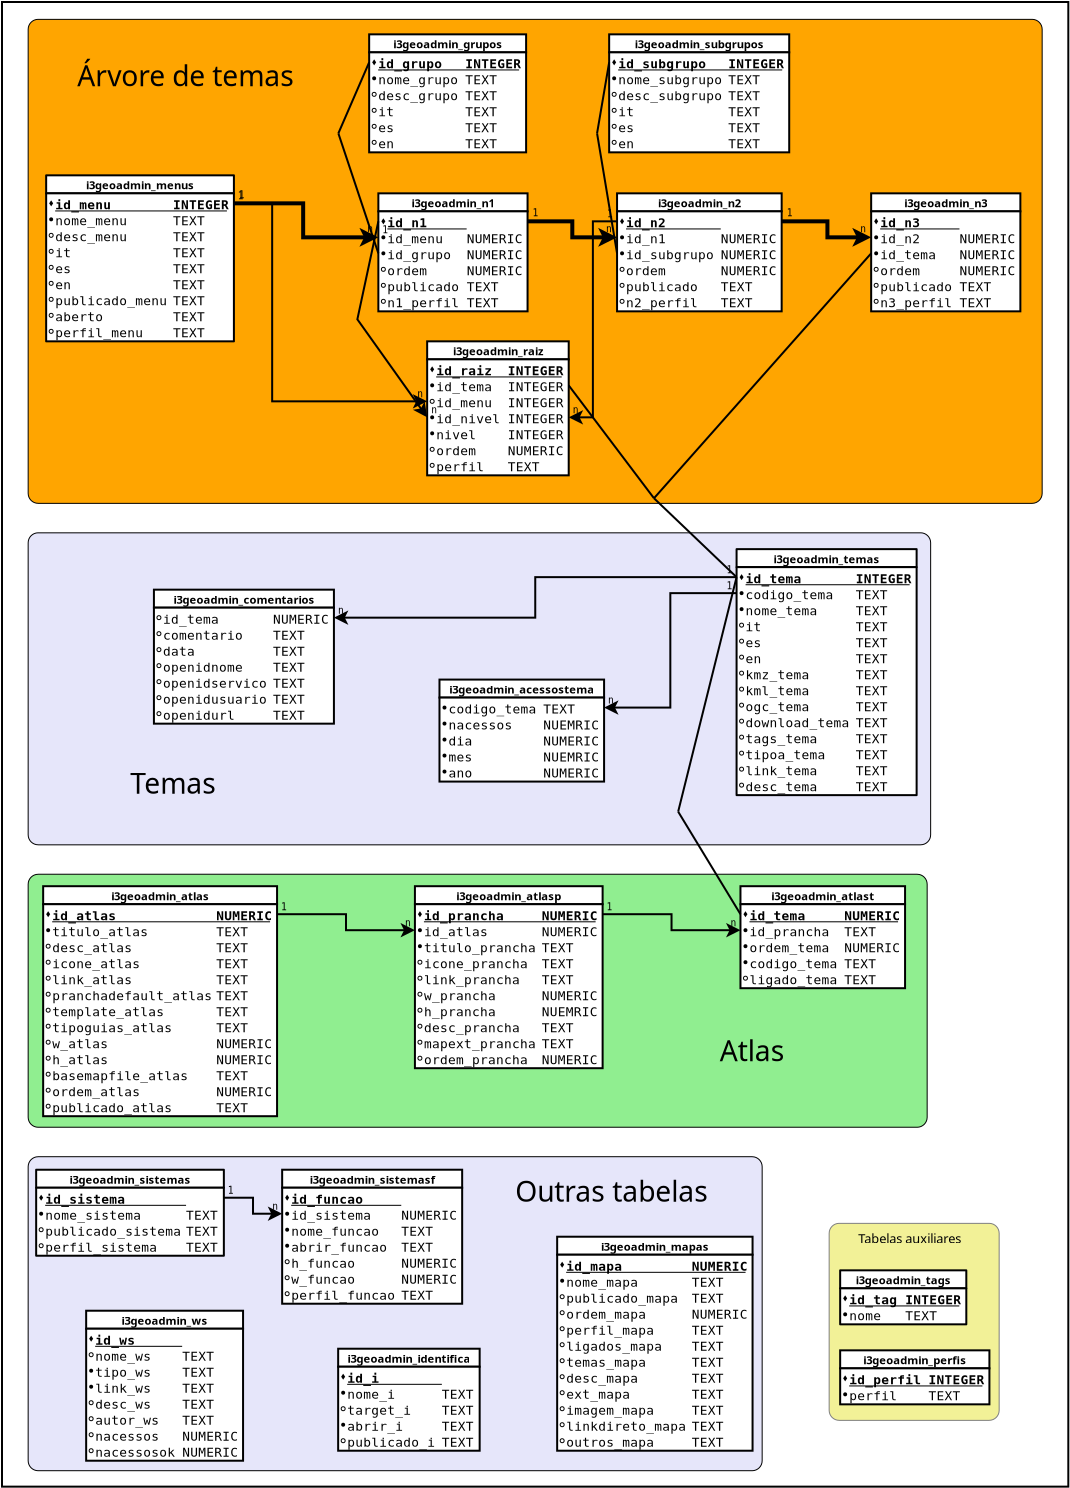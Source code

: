 <?xml version="1.0" encoding="UTF-8"?>
<dia:diagram xmlns:dia="http://www.lysator.liu.se/~alla/dia/">
  <dia:layer name="Segundo Plano" visible="true" active="true">
    <dia:object type="Standard - Box" version="0" id="O0">
      <dia:attribute name="obj_pos">
        <dia:point val="0.547,-2.667"/>
      </dia:attribute>
      <dia:attribute name="obj_bb">
        <dia:rectangle val="0.497,-2.717;53.913,71.615"/>
      </dia:attribute>
      <dia:attribute name="elem_corner">
        <dia:point val="0.547,-2.667"/>
      </dia:attribute>
      <dia:attribute name="elem_width">
        <dia:real val="53.316"/>
      </dia:attribute>
      <dia:attribute name="elem_height">
        <dia:real val="74.232"/>
      </dia:attribute>
      <dia:attribute name="border_width">
        <dia:real val="0.1"/>
      </dia:attribute>
      <dia:attribute name="show_background">
        <dia:boolean val="true"/>
      </dia:attribute>
    </dia:object>
    <dia:group>
      <dia:group>
        <dia:object type="Standard - Box" version="0" id="O1">
          <dia:attribute name="obj_pos">
            <dia:point val="1.855,23.873"/>
          </dia:attribute>
          <dia:attribute name="obj_bb">
            <dia:rectangle val="1.855,23.873;46.979,39.473"/>
          </dia:attribute>
          <dia:attribute name="elem_corner">
            <dia:point val="1.855,23.873"/>
          </dia:attribute>
          <dia:attribute name="elem_width">
            <dia:real val="45.124"/>
          </dia:attribute>
          <dia:attribute name="elem_height">
            <dia:real val="15.6"/>
          </dia:attribute>
          <dia:attribute name="border_width">
            <dia:real val="1.175e-038"/>
          </dia:attribute>
          <dia:attribute name="inner_color">
            <dia:color val="#e6e6fa"/>
          </dia:attribute>
          <dia:attribute name="show_background">
            <dia:boolean val="true"/>
          </dia:attribute>
          <dia:attribute name="corner_radius">
            <dia:real val="0.5"/>
          </dia:attribute>
        </dia:object>
        <dia:object type="Standard - Text" version="1" id="O2">
          <dia:attribute name="obj_pos">
            <dia:point val="6.955,36.923"/>
          </dia:attribute>
          <dia:attribute name="obj_bb">
            <dia:rectangle val="6.955,35.613;11.658,37.255"/>
          </dia:attribute>
          <dia:attribute name="text">
            <dia:composite type="text">
              <dia:attribute name="string">
                <dia:string>#Temas#</dia:string>
              </dia:attribute>
              <dia:attribute name="font">
                <dia:font family="sans" style="0" name="Helvetica"/>
              </dia:attribute>
              <dia:attribute name="height">
                <dia:real val="1.764"/>
              </dia:attribute>
              <dia:attribute name="pos">
                <dia:point val="6.955,36.923"/>
              </dia:attribute>
              <dia:attribute name="color">
                <dia:color val="#000000"/>
              </dia:attribute>
              <dia:attribute name="alignment">
                <dia:enum val="0"/>
              </dia:attribute>
            </dia:composite>
          </dia:attribute>
          <dia:attribute name="valign">
            <dia:enum val="3"/>
          </dia:attribute>
        </dia:object>
        <dia:group>
          <dia:object type="Database - Table" version="0" id="O3">
            <dia:attribute name="obj_pos">
              <dia:point val="37.276,24.69"/>
            </dia:attribute>
            <dia:attribute name="obj_bb">
              <dia:rectangle val="37.276,24.69;46.276,36.99"/>
            </dia:attribute>
            <dia:attribute name="meta">
              <dia:composite type="dict"/>
            </dia:attribute>
            <dia:attribute name="elem_corner">
              <dia:point val="37.276,24.69"/>
            </dia:attribute>
            <dia:attribute name="elem_width">
              <dia:real val="9"/>
            </dia:attribute>
            <dia:attribute name="elem_height">
              <dia:real val="12.3"/>
            </dia:attribute>
            <dia:attribute name="text_colour">
              <dia:color val="#000000"/>
            </dia:attribute>
            <dia:attribute name="line_colour">
              <dia:color val="#000000"/>
            </dia:attribute>
            <dia:attribute name="fill_colour">
              <dia:color val="#ffffff"/>
            </dia:attribute>
            <dia:attribute name="line_width">
              <dia:real val="0.1"/>
            </dia:attribute>
            <dia:attribute name="name">
              <dia:string>#i3geoadmin_temas#</dia:string>
            </dia:attribute>
            <dia:attribute name="comment">
              <dia:string>#Cadastro de mapfiles#</dia:string>
            </dia:attribute>
            <dia:attribute name="visible_comment">
              <dia:boolean val="false"/>
            </dia:attribute>
            <dia:attribute name="tagging_comment">
              <dia:boolean val="false"/>
            </dia:attribute>
            <dia:attribute name="underline_primary_key">
              <dia:boolean val="true"/>
            </dia:attribute>
            <dia:attribute name="bold_primary_keys">
              <dia:boolean val="true"/>
            </dia:attribute>
            <dia:attribute name="normal_font">
              <dia:font family="monospace" style="0" name="Courier"/>
            </dia:attribute>
            <dia:attribute name="name_font">
              <dia:font family="sans" style="80" name="Helvetica-Bold"/>
            </dia:attribute>
            <dia:attribute name="comment_font">
              <dia:font family="sans" style="0" name="Helvetica"/>
            </dia:attribute>
            <dia:attribute name="normal_font_height">
              <dia:real val="0.8"/>
            </dia:attribute>
            <dia:attribute name="name_font_height">
              <dia:real val="0.7"/>
            </dia:attribute>
            <dia:attribute name="comment_font_height">
              <dia:real val="0.7"/>
            </dia:attribute>
            <dia:attribute name="attributes">
              <dia:composite type="table_attribute">
                <dia:attribute name="name">
                  <dia:string>#id_tema#</dia:string>
                </dia:attribute>
                <dia:attribute name="type">
                  <dia:string>#INTEGER#</dia:string>
                </dia:attribute>
                <dia:attribute name="comment">
                  <dia:string>##</dia:string>
                </dia:attribute>
                <dia:attribute name="primary_key">
                  <dia:boolean val="true"/>
                </dia:attribute>
                <dia:attribute name="nullable">
                  <dia:boolean val="false"/>
                </dia:attribute>
                <dia:attribute name="unique">
                  <dia:boolean val="true"/>
                </dia:attribute>
              </dia:composite>
              <dia:composite type="table_attribute">
                <dia:attribute name="name">
                  <dia:string>#codigo_tema#</dia:string>
                </dia:attribute>
                <dia:attribute name="type">
                  <dia:string>#TEXT#</dia:string>
                </dia:attribute>
                <dia:attribute name="comment">
                  <dia:string>#Código do tema (nome do mapfile)#</dia:string>
                </dia:attribute>
                <dia:attribute name="primary_key">
                  <dia:boolean val="false"/>
                </dia:attribute>
                <dia:attribute name="nullable">
                  <dia:boolean val="false"/>
                </dia:attribute>
                <dia:attribute name="unique">
                  <dia:boolean val="true"/>
                </dia:attribute>
              </dia:composite>
              <dia:composite type="table_attribute">
                <dia:attribute name="name">
                  <dia:string>#nome_tema#</dia:string>
                </dia:attribute>
                <dia:attribute name="type">
                  <dia:string>#TEXT#</dia:string>
                </dia:attribute>
                <dia:attribute name="comment">
                  <dia:string>#Nome do tema que será mostrado na legenda do mapa e árvore de camadas#</dia:string>
                </dia:attribute>
                <dia:attribute name="primary_key">
                  <dia:boolean val="false"/>
                </dia:attribute>
                <dia:attribute name="nullable">
                  <dia:boolean val="false"/>
                </dia:attribute>
                <dia:attribute name="unique">
                  <dia:boolean val="false"/>
                </dia:attribute>
              </dia:composite>
              <dia:composite type="table_attribute">
                <dia:attribute name="name">
                  <dia:string>#it#</dia:string>
                </dia:attribute>
                <dia:attribute name="type">
                  <dia:string>#TEXT#</dia:string>
                </dia:attribute>
                <dia:attribute name="comment">
                  <dia:string>#Nome do tema em italiano#</dia:string>
                </dia:attribute>
                <dia:attribute name="primary_key">
                  <dia:boolean val="false"/>
                </dia:attribute>
                <dia:attribute name="nullable">
                  <dia:boolean val="true"/>
                </dia:attribute>
                <dia:attribute name="unique">
                  <dia:boolean val="false"/>
                </dia:attribute>
              </dia:composite>
              <dia:composite type="table_attribute">
                <dia:attribute name="name">
                  <dia:string>#es#</dia:string>
                </dia:attribute>
                <dia:attribute name="type">
                  <dia:string>#TEXT#</dia:string>
                </dia:attribute>
                <dia:attribute name="comment">
                  <dia:string>#Nome em espanhol#</dia:string>
                </dia:attribute>
                <dia:attribute name="primary_key">
                  <dia:boolean val="false"/>
                </dia:attribute>
                <dia:attribute name="nullable">
                  <dia:boolean val="true"/>
                </dia:attribute>
                <dia:attribute name="unique">
                  <dia:boolean val="false"/>
                </dia:attribute>
              </dia:composite>
              <dia:composite type="table_attribute">
                <dia:attribute name="name">
                  <dia:string>#en#</dia:string>
                </dia:attribute>
                <dia:attribute name="type">
                  <dia:string>#TEXT#</dia:string>
                </dia:attribute>
                <dia:attribute name="comment">
                  <dia:string>#Nome em inglês#</dia:string>
                </dia:attribute>
                <dia:attribute name="primary_key">
                  <dia:boolean val="false"/>
                </dia:attribute>
                <dia:attribute name="nullable">
                  <dia:boolean val="true"/>
                </dia:attribute>
                <dia:attribute name="unique">
                  <dia:boolean val="false"/>
                </dia:attribute>
              </dia:composite>
              <dia:composite type="table_attribute">
                <dia:attribute name="name">
                  <dia:string>#kmz_tema#</dia:string>
                </dia:attribute>
                <dia:attribute name="type">
                  <dia:string>#TEXT#</dia:string>
                </dia:attribute>
                <dia:attribute name="comment">
                  <dia:string>#(sim|nao) Permite ou não a geração de kmz#</dia:string>
                </dia:attribute>
                <dia:attribute name="primary_key">
                  <dia:boolean val="false"/>
                </dia:attribute>
                <dia:attribute name="nullable">
                  <dia:boolean val="true"/>
                </dia:attribute>
                <dia:attribute name="unique">
                  <dia:boolean val="false"/>
                </dia:attribute>
              </dia:composite>
              <dia:composite type="table_attribute">
                <dia:attribute name="name">
                  <dia:string>#kml_tema#</dia:string>
                </dia:attribute>
                <dia:attribute name="type">
                  <dia:string>#TEXT#</dia:string>
                </dia:attribute>
                <dia:attribute name="comment">
                  <dia:string>#(sim|nao) Permite ou não a geração de kml#</dia:string>
                </dia:attribute>
                <dia:attribute name="primary_key">
                  <dia:boolean val="false"/>
                </dia:attribute>
                <dia:attribute name="nullable">
                  <dia:boolean val="true"/>
                </dia:attribute>
                <dia:attribute name="unique">
                  <dia:boolean val="false"/>
                </dia:attribute>
              </dia:composite>
              <dia:composite type="table_attribute">
                <dia:attribute name="name">
                  <dia:string>#ogc_tema#</dia:string>
                </dia:attribute>
                <dia:attribute name="type">
                  <dia:string>#TEXT#</dia:string>
                </dia:attribute>
                <dia:attribute name="comment">
                  <dia:string>#(sim|nao) Permite ou não geração de erviços OGC#</dia:string>
                </dia:attribute>
                <dia:attribute name="primary_key">
                  <dia:boolean val="false"/>
                </dia:attribute>
                <dia:attribute name="nullable">
                  <dia:boolean val="true"/>
                </dia:attribute>
                <dia:attribute name="unique">
                  <dia:boolean val="false"/>
                </dia:attribute>
              </dia:composite>
              <dia:composite type="table_attribute">
                <dia:attribute name="name">
                  <dia:string>#download_tema#</dia:string>
                </dia:attribute>
                <dia:attribute name="type">
                  <dia:string>#TEXT#</dia:string>
                </dia:attribute>
                <dia:attribute name="comment">
                  <dia:string>#(sim|nao) Permite ou não o download#</dia:string>
                </dia:attribute>
                <dia:attribute name="primary_key">
                  <dia:boolean val="false"/>
                </dia:attribute>
                <dia:attribute name="nullable">
                  <dia:boolean val="true"/>
                </dia:attribute>
                <dia:attribute name="unique">
                  <dia:boolean val="false"/>
                </dia:attribute>
              </dia:composite>
              <dia:composite type="table_attribute">
                <dia:attribute name="name">
                  <dia:string>#tags_tema#</dia:string>
                </dia:attribute>
                <dia:attribute name="type">
                  <dia:string>#TEXT#</dia:string>
                </dia:attribute>
                <dia:attribute name="comment">
                  <dia:string>#Lista de tags#</dia:string>
                </dia:attribute>
                <dia:attribute name="primary_key">
                  <dia:boolean val="false"/>
                </dia:attribute>
                <dia:attribute name="nullable">
                  <dia:boolean val="true"/>
                </dia:attribute>
                <dia:attribute name="unique">
                  <dia:boolean val="false"/>
                </dia:attribute>
              </dia:composite>
              <dia:composite type="table_attribute">
                <dia:attribute name="name">
                  <dia:string>#tipoa_tema#</dia:string>
                </dia:attribute>
                <dia:attribute name="type">
                  <dia:string>#TEXT#</dia:string>
                </dia:attribute>
                <dia:attribute name="comment">
                  <dia:string>#(WMS|) Tipo de camada#</dia:string>
                </dia:attribute>
                <dia:attribute name="primary_key">
                  <dia:boolean val="false"/>
                </dia:attribute>
                <dia:attribute name="nullable">
                  <dia:boolean val="true"/>
                </dia:attribute>
                <dia:attribute name="unique">
                  <dia:boolean val="false"/>
                </dia:attribute>
              </dia:composite>
              <dia:composite type="table_attribute">
                <dia:attribute name="name">
                  <dia:string>#link_tema#</dia:string>
                </dia:attribute>
                <dia:attribute name="type">
                  <dia:string>#TEXT#</dia:string>
                </dia:attribute>
                <dia:attribute name="comment">
                  <dia:string>#URL que descreve o tema#</dia:string>
                </dia:attribute>
                <dia:attribute name="primary_key">
                  <dia:boolean val="false"/>
                </dia:attribute>
                <dia:attribute name="nullable">
                  <dia:boolean val="true"/>
                </dia:attribute>
                <dia:attribute name="unique">
                  <dia:boolean val="false"/>
                </dia:attribute>
              </dia:composite>
              <dia:composite type="table_attribute">
                <dia:attribute name="name">
                  <dia:string>#desc_tema#</dia:string>
                </dia:attribute>
                <dia:attribute name="type">
                  <dia:string>#TEXT#</dia:string>
                </dia:attribute>
                <dia:attribute name="comment">
                  <dia:string>#Descrição#</dia:string>
                </dia:attribute>
                <dia:attribute name="primary_key">
                  <dia:boolean val="false"/>
                </dia:attribute>
                <dia:attribute name="nullable">
                  <dia:boolean val="true"/>
                </dia:attribute>
                <dia:attribute name="unique">
                  <dia:boolean val="false"/>
                </dia:attribute>
              </dia:composite>
            </dia:attribute>
          </dia:object>
          <dia:object type="Database - Table" version="0" id="O4">
            <dia:attribute name="obj_pos">
              <dia:point val="22.421,31.212"/>
            </dia:attribute>
            <dia:attribute name="obj_bb">
              <dia:rectangle val="22.421,31.212;30.978,36.312"/>
            </dia:attribute>
            <dia:attribute name="meta">
              <dia:composite type="dict"/>
            </dia:attribute>
            <dia:attribute name="elem_corner">
              <dia:point val="22.421,31.212"/>
            </dia:attribute>
            <dia:attribute name="elem_width">
              <dia:real val="8.558"/>
            </dia:attribute>
            <dia:attribute name="elem_height">
              <dia:real val="5.1"/>
            </dia:attribute>
            <dia:attribute name="text_colour">
              <dia:color val="#000000"/>
            </dia:attribute>
            <dia:attribute name="line_colour">
              <dia:color val="#000000"/>
            </dia:attribute>
            <dia:attribute name="fill_colour">
              <dia:color val="#ffffff"/>
            </dia:attribute>
            <dia:attribute name="line_width">
              <dia:real val="0.1"/>
            </dia:attribute>
            <dia:attribute name="name">
              <dia:string>#i3geoadmin_acessostema#</dia:string>
            </dia:attribute>
            <dia:attribute name="comment">
              <dia:string>#Número de acessos de cada tema#</dia:string>
            </dia:attribute>
            <dia:attribute name="visible_comment">
              <dia:boolean val="false"/>
            </dia:attribute>
            <dia:attribute name="tagging_comment">
              <dia:boolean val="false"/>
            </dia:attribute>
            <dia:attribute name="underline_primary_key">
              <dia:boolean val="true"/>
            </dia:attribute>
            <dia:attribute name="bold_primary_keys">
              <dia:boolean val="true"/>
            </dia:attribute>
            <dia:attribute name="normal_font">
              <dia:font family="monospace" style="0" name="Courier"/>
            </dia:attribute>
            <dia:attribute name="name_font">
              <dia:font family="sans" style="80" name="Helvetica-Bold"/>
            </dia:attribute>
            <dia:attribute name="comment_font">
              <dia:font family="sans" style="0" name="Helvetica"/>
            </dia:attribute>
            <dia:attribute name="normal_font_height">
              <dia:real val="0.8"/>
            </dia:attribute>
            <dia:attribute name="name_font_height">
              <dia:real val="0.7"/>
            </dia:attribute>
            <dia:attribute name="comment_font_height">
              <dia:real val="0.7"/>
            </dia:attribute>
            <dia:attribute name="attributes">
              <dia:composite type="table_attribute">
                <dia:attribute name="name">
                  <dia:string>#codigo_tema#</dia:string>
                </dia:attribute>
                <dia:attribute name="type">
                  <dia:string>#TEXT#</dia:string>
                </dia:attribute>
                <dia:attribute name="comment">
                  <dia:string>##</dia:string>
                </dia:attribute>
                <dia:attribute name="primary_key">
                  <dia:boolean val="false"/>
                </dia:attribute>
                <dia:attribute name="nullable">
                  <dia:boolean val="false"/>
                </dia:attribute>
                <dia:attribute name="unique">
                  <dia:boolean val="false"/>
                </dia:attribute>
              </dia:composite>
              <dia:composite type="table_attribute">
                <dia:attribute name="name">
                  <dia:string>#nacessos#</dia:string>
                </dia:attribute>
                <dia:attribute name="type">
                  <dia:string>#NUEMRIC#</dia:string>
                </dia:attribute>
                <dia:attribute name="comment">
                  <dia:string>#Número de acessos#</dia:string>
                </dia:attribute>
                <dia:attribute name="primary_key">
                  <dia:boolean val="false"/>
                </dia:attribute>
                <dia:attribute name="nullable">
                  <dia:boolean val="false"/>
                </dia:attribute>
                <dia:attribute name="unique">
                  <dia:boolean val="false"/>
                </dia:attribute>
              </dia:composite>
              <dia:composite type="table_attribute">
                <dia:attribute name="name">
                  <dia:string>#dia#</dia:string>
                </dia:attribute>
                <dia:attribute name="type">
                  <dia:string>#NUMERIC#</dia:string>
                </dia:attribute>
                <dia:attribute name="comment">
                  <dia:string>##</dia:string>
                </dia:attribute>
                <dia:attribute name="primary_key">
                  <dia:boolean val="false"/>
                </dia:attribute>
                <dia:attribute name="nullable">
                  <dia:boolean val="false"/>
                </dia:attribute>
                <dia:attribute name="unique">
                  <dia:boolean val="false"/>
                </dia:attribute>
              </dia:composite>
              <dia:composite type="table_attribute">
                <dia:attribute name="name">
                  <dia:string>#mes#</dia:string>
                </dia:attribute>
                <dia:attribute name="type">
                  <dia:string>#NUEMRIC#</dia:string>
                </dia:attribute>
                <dia:attribute name="comment">
                  <dia:string>##</dia:string>
                </dia:attribute>
                <dia:attribute name="primary_key">
                  <dia:boolean val="false"/>
                </dia:attribute>
                <dia:attribute name="nullable">
                  <dia:boolean val="false"/>
                </dia:attribute>
                <dia:attribute name="unique">
                  <dia:boolean val="false"/>
                </dia:attribute>
              </dia:composite>
              <dia:composite type="table_attribute">
                <dia:attribute name="name">
                  <dia:string>#ano#</dia:string>
                </dia:attribute>
                <dia:attribute name="type">
                  <dia:string>#NUMERIC#</dia:string>
                </dia:attribute>
                <dia:attribute name="comment">
                  <dia:string>##</dia:string>
                </dia:attribute>
                <dia:attribute name="primary_key">
                  <dia:boolean val="false"/>
                </dia:attribute>
                <dia:attribute name="nullable">
                  <dia:boolean val="false"/>
                </dia:attribute>
                <dia:attribute name="unique">
                  <dia:boolean val="false"/>
                </dia:attribute>
              </dia:composite>
            </dia:attribute>
          </dia:object>
          <dia:object type="Database - Reference" version="0" id="O5">
            <dia:attribute name="obj_pos">
              <dia:point val="37.276,26.89"/>
            </dia:attribute>
            <dia:attribute name="obj_bb">
              <dia:rectangle val="30.978,26.24;37.276,32.611"/>
            </dia:attribute>
            <dia:attribute name="meta">
              <dia:composite type="dict"/>
            </dia:attribute>
            <dia:attribute name="orth_points">
              <dia:point val="37.276,26.89"/>
              <dia:point val="34.127,26.89"/>
              <dia:point val="34.127,32.611"/>
              <dia:point val="30.978,32.611"/>
            </dia:attribute>
            <dia:attribute name="orth_orient">
              <dia:enum val="0"/>
              <dia:enum val="1"/>
              <dia:enum val="0"/>
            </dia:attribute>
            <dia:attribute name="orth_autoroute">
              <dia:boolean val="true"/>
            </dia:attribute>
            <dia:attribute name="text_colour">
              <dia:color val="#000000"/>
            </dia:attribute>
            <dia:attribute name="line_colour">
              <dia:color val="#000000"/>
            </dia:attribute>
            <dia:attribute name="line_width">
              <dia:real val="0.1"/>
            </dia:attribute>
            <dia:attribute name="line_style">
              <dia:enum val="0"/>
              <dia:real val="1"/>
            </dia:attribute>
            <dia:attribute name="corner_radius">
              <dia:real val="0"/>
            </dia:attribute>
            <dia:attribute name="end_arrow">
              <dia:enum val="22"/>
            </dia:attribute>
            <dia:attribute name="end_arrow_length">
              <dia:real val="0.5"/>
            </dia:attribute>
            <dia:attribute name="end_arrow_width">
              <dia:real val="0.5"/>
            </dia:attribute>
            <dia:attribute name="start_point_desc">
              <dia:string>#1#</dia:string>
            </dia:attribute>
            <dia:attribute name="end_point_desc">
              <dia:string>#n#</dia:string>
            </dia:attribute>
            <dia:attribute name="normal_font">
              <dia:font family="monospace" style="0" name="Courier"/>
            </dia:attribute>
            <dia:attribute name="normal_font_height">
              <dia:real val="0.6"/>
            </dia:attribute>
            <dia:connections>
              <dia:connection handle="0" to="O3" connection="14"/>
              <dia:connection handle="1" to="O4" connection="13"/>
            </dia:connections>
          </dia:object>
          <dia:object type="Database - Table" version="0" id="O6">
            <dia:attribute name="obj_pos">
              <dia:point val="8.143,26.716"/>
            </dia:attribute>
            <dia:attribute name="obj_bb">
              <dia:rectangle val="8.143,26.716;17.143,33.416"/>
            </dia:attribute>
            <dia:attribute name="meta">
              <dia:composite type="dict"/>
            </dia:attribute>
            <dia:attribute name="elem_corner">
              <dia:point val="8.143,26.716"/>
            </dia:attribute>
            <dia:attribute name="elem_width">
              <dia:real val="9"/>
            </dia:attribute>
            <dia:attribute name="elem_height">
              <dia:real val="6.7"/>
            </dia:attribute>
            <dia:attribute name="text_colour">
              <dia:color val="#000000"/>
            </dia:attribute>
            <dia:attribute name="line_colour">
              <dia:color val="#000000"/>
            </dia:attribute>
            <dia:attribute name="fill_colour">
              <dia:color val="#ffffff"/>
            </dia:attribute>
            <dia:attribute name="line_width">
              <dia:real val="0.1"/>
            </dia:attribute>
            <dia:attribute name="name">
              <dia:string>#i3geoadmin_comentarios#</dia:string>
            </dia:attribute>
            <dia:attribute name="comment">
              <dia:string>#Comentários feitos pelos usuários#</dia:string>
            </dia:attribute>
            <dia:attribute name="visible_comment">
              <dia:boolean val="false"/>
            </dia:attribute>
            <dia:attribute name="tagging_comment">
              <dia:boolean val="false"/>
            </dia:attribute>
            <dia:attribute name="underline_primary_key">
              <dia:boolean val="true"/>
            </dia:attribute>
            <dia:attribute name="bold_primary_keys">
              <dia:boolean val="true"/>
            </dia:attribute>
            <dia:attribute name="normal_font">
              <dia:font family="monospace" style="0" name="Courier"/>
            </dia:attribute>
            <dia:attribute name="name_font">
              <dia:font family="sans" style="80" name="Helvetica-Bold"/>
            </dia:attribute>
            <dia:attribute name="comment_font">
              <dia:font family="sans" style="0" name="Helvetica"/>
            </dia:attribute>
            <dia:attribute name="normal_font_height">
              <dia:real val="0.8"/>
            </dia:attribute>
            <dia:attribute name="name_font_height">
              <dia:real val="0.7"/>
            </dia:attribute>
            <dia:attribute name="comment_font_height">
              <dia:real val="0.7"/>
            </dia:attribute>
            <dia:attribute name="attributes">
              <dia:composite type="table_attribute">
                <dia:attribute name="name">
                  <dia:string>#id_tema#</dia:string>
                </dia:attribute>
                <dia:attribute name="type">
                  <dia:string>#NUMERIC#</dia:string>
                </dia:attribute>
                <dia:attribute name="comment">
                  <dia:string>##</dia:string>
                </dia:attribute>
                <dia:attribute name="primary_key">
                  <dia:boolean val="false"/>
                </dia:attribute>
                <dia:attribute name="nullable">
                  <dia:boolean val="true"/>
                </dia:attribute>
                <dia:attribute name="unique">
                  <dia:boolean val="false"/>
                </dia:attribute>
              </dia:composite>
              <dia:composite type="table_attribute">
                <dia:attribute name="name">
                  <dia:string>#comentario#</dia:string>
                </dia:attribute>
                <dia:attribute name="type">
                  <dia:string>#TEXT#</dia:string>
                </dia:attribute>
                <dia:attribute name="comment">
                  <dia:string>#Texto do comentário#</dia:string>
                </dia:attribute>
                <dia:attribute name="primary_key">
                  <dia:boolean val="false"/>
                </dia:attribute>
                <dia:attribute name="nullable">
                  <dia:boolean val="true"/>
                </dia:attribute>
                <dia:attribute name="unique">
                  <dia:boolean val="false"/>
                </dia:attribute>
              </dia:composite>
              <dia:composite type="table_attribute">
                <dia:attribute name="name">
                  <dia:string>#data#</dia:string>
                </dia:attribute>
                <dia:attribute name="type">
                  <dia:string>#TEXT#</dia:string>
                </dia:attribute>
                <dia:attribute name="comment">
                  <dia:string>##</dia:string>
                </dia:attribute>
                <dia:attribute name="primary_key">
                  <dia:boolean val="false"/>
                </dia:attribute>
                <dia:attribute name="nullable">
                  <dia:boolean val="true"/>
                </dia:attribute>
                <dia:attribute name="unique">
                  <dia:boolean val="false"/>
                </dia:attribute>
              </dia:composite>
              <dia:composite type="table_attribute">
                <dia:attribute name="name">
                  <dia:string>#openidnome#</dia:string>
                </dia:attribute>
                <dia:attribute name="type">
                  <dia:string>#TEXT#</dia:string>
                </dia:attribute>
                <dia:attribute name="comment">
                  <dia:string>##</dia:string>
                </dia:attribute>
                <dia:attribute name="primary_key">
                  <dia:boolean val="false"/>
                </dia:attribute>
                <dia:attribute name="nullable">
                  <dia:boolean val="true"/>
                </dia:attribute>
                <dia:attribute name="unique">
                  <dia:boolean val="false"/>
                </dia:attribute>
              </dia:composite>
              <dia:composite type="table_attribute">
                <dia:attribute name="name">
                  <dia:string>#openidservico#</dia:string>
                </dia:attribute>
                <dia:attribute name="type">
                  <dia:string>#TEXT#</dia:string>
                </dia:attribute>
                <dia:attribute name="comment">
                  <dia:string>##</dia:string>
                </dia:attribute>
                <dia:attribute name="primary_key">
                  <dia:boolean val="false"/>
                </dia:attribute>
                <dia:attribute name="nullable">
                  <dia:boolean val="true"/>
                </dia:attribute>
                <dia:attribute name="unique">
                  <dia:boolean val="false"/>
                </dia:attribute>
              </dia:composite>
              <dia:composite type="table_attribute">
                <dia:attribute name="name">
                  <dia:string>#openidusuario#</dia:string>
                </dia:attribute>
                <dia:attribute name="type">
                  <dia:string>#TEXT#</dia:string>
                </dia:attribute>
                <dia:attribute name="comment">
                  <dia:string>##</dia:string>
                </dia:attribute>
                <dia:attribute name="primary_key">
                  <dia:boolean val="false"/>
                </dia:attribute>
                <dia:attribute name="nullable">
                  <dia:boolean val="true"/>
                </dia:attribute>
                <dia:attribute name="unique">
                  <dia:boolean val="false"/>
                </dia:attribute>
              </dia:composite>
              <dia:composite type="table_attribute">
                <dia:attribute name="name">
                  <dia:string>#openidurl#</dia:string>
                </dia:attribute>
                <dia:attribute name="type">
                  <dia:string>#TEXT#</dia:string>
                </dia:attribute>
                <dia:attribute name="comment">
                  <dia:string>##</dia:string>
                </dia:attribute>
                <dia:attribute name="primary_key">
                  <dia:boolean val="false"/>
                </dia:attribute>
                <dia:attribute name="nullable">
                  <dia:boolean val="true"/>
                </dia:attribute>
                <dia:attribute name="unique">
                  <dia:boolean val="false"/>
                </dia:attribute>
              </dia:composite>
            </dia:attribute>
          </dia:object>
          <dia:object type="Database - Reference" version="0" id="O7">
            <dia:attribute name="obj_pos">
              <dia:point val="37.276,26.09"/>
            </dia:attribute>
            <dia:attribute name="obj_bb">
              <dia:rectangle val="17.143,25.44;37.276,28.116"/>
            </dia:attribute>
            <dia:attribute name="meta">
              <dia:composite type="dict"/>
            </dia:attribute>
            <dia:attribute name="orth_points">
              <dia:point val="37.276,26.09"/>
              <dia:point val="27.21,26.09"/>
              <dia:point val="27.21,28.116"/>
              <dia:point val="17.143,28.116"/>
            </dia:attribute>
            <dia:attribute name="orth_orient">
              <dia:enum val="0"/>
              <dia:enum val="1"/>
              <dia:enum val="0"/>
            </dia:attribute>
            <dia:attribute name="orth_autoroute">
              <dia:boolean val="true"/>
            </dia:attribute>
            <dia:attribute name="text_colour">
              <dia:color val="#000000"/>
            </dia:attribute>
            <dia:attribute name="line_colour">
              <dia:color val="#000000"/>
            </dia:attribute>
            <dia:attribute name="line_width">
              <dia:real val="0.1"/>
            </dia:attribute>
            <dia:attribute name="line_style">
              <dia:enum val="0"/>
              <dia:real val="1"/>
            </dia:attribute>
            <dia:attribute name="corner_radius">
              <dia:real val="0"/>
            </dia:attribute>
            <dia:attribute name="end_arrow">
              <dia:enum val="22"/>
            </dia:attribute>
            <dia:attribute name="end_arrow_length">
              <dia:real val="0.5"/>
            </dia:attribute>
            <dia:attribute name="end_arrow_width">
              <dia:real val="0.5"/>
            </dia:attribute>
            <dia:attribute name="start_point_desc">
              <dia:string>#1#</dia:string>
            </dia:attribute>
            <dia:attribute name="end_point_desc">
              <dia:string>#n#</dia:string>
            </dia:attribute>
            <dia:attribute name="normal_font">
              <dia:font family="monospace" style="0" name="Courier"/>
            </dia:attribute>
            <dia:attribute name="normal_font_height">
              <dia:real val="0.6"/>
            </dia:attribute>
            <dia:connections>
              <dia:connection handle="0" to="O3" connection="12"/>
              <dia:connection handle="1" to="O6" connection="13"/>
            </dia:connections>
          </dia:object>
        </dia:group>
      </dia:group>
      <dia:group>
        <dia:object type="Standard - Box" version="0" id="O8">
          <dia:attribute name="obj_pos">
            <dia:point val="1.855,-1.8"/>
          </dia:attribute>
          <dia:attribute name="obj_bb">
            <dia:rectangle val="1.855,-1.8;52.555,22.4"/>
          </dia:attribute>
          <dia:attribute name="elem_corner">
            <dia:point val="1.855,-1.8"/>
          </dia:attribute>
          <dia:attribute name="elem_width">
            <dia:real val="50.7"/>
          </dia:attribute>
          <dia:attribute name="elem_height">
            <dia:real val="24.2"/>
          </dia:attribute>
          <dia:attribute name="border_width">
            <dia:real val="1.175e-038"/>
          </dia:attribute>
          <dia:attribute name="inner_color">
            <dia:color val="#ffa500"/>
          </dia:attribute>
          <dia:attribute name="show_background">
            <dia:boolean val="true"/>
          </dia:attribute>
          <dia:attribute name="corner_radius">
            <dia:real val="0.5"/>
          </dia:attribute>
        </dia:object>
        <dia:object type="Database - Table" version="0" id="O9">
          <dia:attribute name="obj_pos">
            <dia:point val="2.755,6"/>
          </dia:attribute>
          <dia:attribute name="obj_bb">
            <dia:rectangle val="2.755,6;12.14,14.3"/>
          </dia:attribute>
          <dia:attribute name="meta">
            <dia:composite type="dict"/>
          </dia:attribute>
          <dia:attribute name="elem_corner">
            <dia:point val="2.755,6"/>
          </dia:attribute>
          <dia:attribute name="elem_width">
            <dia:real val="9.385"/>
          </dia:attribute>
          <dia:attribute name="elem_height">
            <dia:real val="8.3"/>
          </dia:attribute>
          <dia:attribute name="text_colour">
            <dia:color val="#000000"/>
          </dia:attribute>
          <dia:attribute name="line_colour">
            <dia:color val="#000000"/>
          </dia:attribute>
          <dia:attribute name="fill_colour">
            <dia:color val="#ffffff"/>
          </dia:attribute>
          <dia:attribute name="line_width">
            <dia:real val="0.1"/>
          </dia:attribute>
          <dia:attribute name="name">
            <dia:string>#i3geoadmin_menus#</dia:string>
          </dia:attribute>
          <dia:attribute name="comment">
            <dia:string>#Cadastro de menus#</dia:string>
          </dia:attribute>
          <dia:attribute name="visible_comment">
            <dia:boolean val="false"/>
          </dia:attribute>
          <dia:attribute name="tagging_comment">
            <dia:boolean val="false"/>
          </dia:attribute>
          <dia:attribute name="underline_primary_key">
            <dia:boolean val="true"/>
          </dia:attribute>
          <dia:attribute name="bold_primary_keys">
            <dia:boolean val="true"/>
          </dia:attribute>
          <dia:attribute name="normal_font">
            <dia:font family="monospace" style="0" name="Courier"/>
          </dia:attribute>
          <dia:attribute name="name_font">
            <dia:font family="sans" style="80" name="Helvetica-Bold"/>
          </dia:attribute>
          <dia:attribute name="comment_font">
            <dia:font family="sans" style="0" name="Helvetica"/>
          </dia:attribute>
          <dia:attribute name="normal_font_height">
            <dia:real val="0.8"/>
          </dia:attribute>
          <dia:attribute name="name_font_height">
            <dia:real val="0.7"/>
          </dia:attribute>
          <dia:attribute name="comment_font_height">
            <dia:real val="0.7"/>
          </dia:attribute>
          <dia:attribute name="attributes">
            <dia:composite type="table_attribute">
              <dia:attribute name="name">
                <dia:string>#id_menu#</dia:string>
              </dia:attribute>
              <dia:attribute name="type">
                <dia:string>#INTEGER#</dia:string>
              </dia:attribute>
              <dia:attribute name="comment">
                <dia:string>##</dia:string>
              </dia:attribute>
              <dia:attribute name="primary_key">
                <dia:boolean val="true"/>
              </dia:attribute>
              <dia:attribute name="nullable">
                <dia:boolean val="false"/>
              </dia:attribute>
              <dia:attribute name="unique">
                <dia:boolean val="true"/>
              </dia:attribute>
            </dia:composite>
            <dia:composite type="table_attribute">
              <dia:attribute name="name">
                <dia:string>#nome_menu#</dia:string>
              </dia:attribute>
              <dia:attribute name="type">
                <dia:string>#TEXT#</dia:string>
              </dia:attribute>
              <dia:attribute name="comment">
                <dia:string>#Nome do menu#</dia:string>
              </dia:attribute>
              <dia:attribute name="primary_key">
                <dia:boolean val="false"/>
              </dia:attribute>
              <dia:attribute name="nullable">
                <dia:boolean val="false"/>
              </dia:attribute>
              <dia:attribute name="unique">
                <dia:boolean val="true"/>
              </dia:attribute>
            </dia:composite>
            <dia:composite type="table_attribute">
              <dia:attribute name="name">
                <dia:string>#desc_menu#</dia:string>
              </dia:attribute>
              <dia:attribute name="type">
                <dia:string>#TEXT#</dia:string>
              </dia:attribute>
              <dia:attribute name="comment">
                <dia:string>#Descrição#</dia:string>
              </dia:attribute>
              <dia:attribute name="primary_key">
                <dia:boolean val="false"/>
              </dia:attribute>
              <dia:attribute name="nullable">
                <dia:boolean val="true"/>
              </dia:attribute>
              <dia:attribute name="unique">
                <dia:boolean val="false"/>
              </dia:attribute>
            </dia:composite>
            <dia:composite type="table_attribute">
              <dia:attribute name="name">
                <dia:string>#it#</dia:string>
              </dia:attribute>
              <dia:attribute name="type">
                <dia:string>#TEXT#</dia:string>
              </dia:attribute>
              <dia:attribute name="comment">
                <dia:string>#Nome em italiano#</dia:string>
              </dia:attribute>
              <dia:attribute name="primary_key">
                <dia:boolean val="false"/>
              </dia:attribute>
              <dia:attribute name="nullable">
                <dia:boolean val="true"/>
              </dia:attribute>
              <dia:attribute name="unique">
                <dia:boolean val="false"/>
              </dia:attribute>
            </dia:composite>
            <dia:composite type="table_attribute">
              <dia:attribute name="name">
                <dia:string>#es#</dia:string>
              </dia:attribute>
              <dia:attribute name="type">
                <dia:string>#TEXT#</dia:string>
              </dia:attribute>
              <dia:attribute name="comment">
                <dia:string>#Nome em espanhol#</dia:string>
              </dia:attribute>
              <dia:attribute name="primary_key">
                <dia:boolean val="false"/>
              </dia:attribute>
              <dia:attribute name="nullable">
                <dia:boolean val="true"/>
              </dia:attribute>
              <dia:attribute name="unique">
                <dia:boolean val="false"/>
              </dia:attribute>
            </dia:composite>
            <dia:composite type="table_attribute">
              <dia:attribute name="name">
                <dia:string>#en#</dia:string>
              </dia:attribute>
              <dia:attribute name="type">
                <dia:string>#TEXT#</dia:string>
              </dia:attribute>
              <dia:attribute name="comment">
                <dia:string>#Nome em inglês#</dia:string>
              </dia:attribute>
              <dia:attribute name="primary_key">
                <dia:boolean val="false"/>
              </dia:attribute>
              <dia:attribute name="nullable">
                <dia:boolean val="true"/>
              </dia:attribute>
              <dia:attribute name="unique">
                <dia:boolean val="false"/>
              </dia:attribute>
            </dia:composite>
            <dia:composite type="table_attribute">
              <dia:attribute name="name">
                <dia:string>#publicado_menu#</dia:string>
              </dia:attribute>
              <dia:attribute name="type">
                <dia:string>#TEXT#</dia:string>
              </dia:attribute>
              <dia:attribute name="comment">
                <dia:string>#(sim|nao) Visível para todos?#</dia:string>
              </dia:attribute>
              <dia:attribute name="primary_key">
                <dia:boolean val="false"/>
              </dia:attribute>
              <dia:attribute name="nullable">
                <dia:boolean val="true"/>
              </dia:attribute>
              <dia:attribute name="unique">
                <dia:boolean val="false"/>
              </dia:attribute>
            </dia:composite>
            <dia:composite type="table_attribute">
              <dia:attribute name="name">
                <dia:string>#aberto#</dia:string>
              </dia:attribute>
              <dia:attribute name="type">
                <dia:string>#TEXT#</dia:string>
              </dia:attribute>
              <dia:attribute name="comment">
                <dia:string>#(sim|nao) Inicia aberto na árvore?#</dia:string>
              </dia:attribute>
              <dia:attribute name="primary_key">
                <dia:boolean val="false"/>
              </dia:attribute>
              <dia:attribute name="nullable">
                <dia:boolean val="true"/>
              </dia:attribute>
              <dia:attribute name="unique">
                <dia:boolean val="false"/>
              </dia:attribute>
            </dia:composite>
            <dia:composite type="table_attribute">
              <dia:attribute name="name">
                <dia:string>#perfil_menu#</dia:string>
              </dia:attribute>
              <dia:attribute name="type">
                <dia:string>#TEXT#</dia:string>
              </dia:attribute>
              <dia:attribute name="comment">
                <dia:string>#Lista de perfis que podem ver o menu#</dia:string>
              </dia:attribute>
              <dia:attribute name="primary_key">
                <dia:boolean val="false"/>
              </dia:attribute>
              <dia:attribute name="nullable">
                <dia:boolean val="true"/>
              </dia:attribute>
              <dia:attribute name="unique">
                <dia:boolean val="false"/>
              </dia:attribute>
            </dia:composite>
          </dia:attribute>
        </dia:object>
        <dia:object type="Database - Table" version="0" id="O10">
          <dia:attribute name="obj_pos">
            <dia:point val="18.905,-1.05"/>
          </dia:attribute>
          <dia:attribute name="obj_bb">
            <dia:rectangle val="18.905,-1.05;26.75,4.85"/>
          </dia:attribute>
          <dia:attribute name="meta">
            <dia:composite type="dict"/>
          </dia:attribute>
          <dia:attribute name="elem_corner">
            <dia:point val="18.905,-1.05"/>
          </dia:attribute>
          <dia:attribute name="elem_width">
            <dia:real val="7.845"/>
          </dia:attribute>
          <dia:attribute name="elem_height">
            <dia:real val="5.9"/>
          </dia:attribute>
          <dia:attribute name="text_colour">
            <dia:color val="#000000"/>
          </dia:attribute>
          <dia:attribute name="line_colour">
            <dia:color val="#000000"/>
          </dia:attribute>
          <dia:attribute name="fill_colour">
            <dia:color val="#ffffff"/>
          </dia:attribute>
          <dia:attribute name="line_width">
            <dia:real val="0.1"/>
          </dia:attribute>
          <dia:attribute name="name">
            <dia:string>#i3geoadmin_grupos#</dia:string>
          </dia:attribute>
          <dia:attribute name="comment">
            <dia:string>#Cadastro de grupos#</dia:string>
          </dia:attribute>
          <dia:attribute name="visible_comment">
            <dia:boolean val="false"/>
          </dia:attribute>
          <dia:attribute name="tagging_comment">
            <dia:boolean val="false"/>
          </dia:attribute>
          <dia:attribute name="underline_primary_key">
            <dia:boolean val="true"/>
          </dia:attribute>
          <dia:attribute name="bold_primary_keys">
            <dia:boolean val="true"/>
          </dia:attribute>
          <dia:attribute name="normal_font">
            <dia:font family="monospace" style="0" name="Courier"/>
          </dia:attribute>
          <dia:attribute name="name_font">
            <dia:font family="sans" style="80" name="Helvetica-Bold"/>
          </dia:attribute>
          <dia:attribute name="comment_font">
            <dia:font family="sans" style="0" name="Helvetica"/>
          </dia:attribute>
          <dia:attribute name="normal_font_height">
            <dia:real val="0.8"/>
          </dia:attribute>
          <dia:attribute name="name_font_height">
            <dia:real val="0.7"/>
          </dia:attribute>
          <dia:attribute name="comment_font_height">
            <dia:real val="0.7"/>
          </dia:attribute>
          <dia:attribute name="attributes">
            <dia:composite type="table_attribute">
              <dia:attribute name="name">
                <dia:string>#id_grupo#</dia:string>
              </dia:attribute>
              <dia:attribute name="type">
                <dia:string>#INTEGER#</dia:string>
              </dia:attribute>
              <dia:attribute name="comment">
                <dia:string>##</dia:string>
              </dia:attribute>
              <dia:attribute name="primary_key">
                <dia:boolean val="true"/>
              </dia:attribute>
              <dia:attribute name="nullable">
                <dia:boolean val="false"/>
              </dia:attribute>
              <dia:attribute name="unique">
                <dia:boolean val="true"/>
              </dia:attribute>
            </dia:composite>
            <dia:composite type="table_attribute">
              <dia:attribute name="name">
                <dia:string>#nome_grupo#</dia:string>
              </dia:attribute>
              <dia:attribute name="type">
                <dia:string>#TEXT#</dia:string>
              </dia:attribute>
              <dia:attribute name="comment">
                <dia:string>#Nome#</dia:string>
              </dia:attribute>
              <dia:attribute name="primary_key">
                <dia:boolean val="false"/>
              </dia:attribute>
              <dia:attribute name="nullable">
                <dia:boolean val="false"/>
              </dia:attribute>
              <dia:attribute name="unique">
                <dia:boolean val="true"/>
              </dia:attribute>
            </dia:composite>
            <dia:composite type="table_attribute">
              <dia:attribute name="name">
                <dia:string>#desc_grupo#</dia:string>
              </dia:attribute>
              <dia:attribute name="type">
                <dia:string>#TEXT#</dia:string>
              </dia:attribute>
              <dia:attribute name="comment">
                <dia:string>#Descrição#</dia:string>
              </dia:attribute>
              <dia:attribute name="primary_key">
                <dia:boolean val="false"/>
              </dia:attribute>
              <dia:attribute name="nullable">
                <dia:boolean val="true"/>
              </dia:attribute>
              <dia:attribute name="unique">
                <dia:boolean val="false"/>
              </dia:attribute>
            </dia:composite>
            <dia:composite type="table_attribute">
              <dia:attribute name="name">
                <dia:string>#it#</dia:string>
              </dia:attribute>
              <dia:attribute name="type">
                <dia:string>#TEXT#</dia:string>
              </dia:attribute>
              <dia:attribute name="comment">
                <dia:string>#Nome em italiano#</dia:string>
              </dia:attribute>
              <dia:attribute name="primary_key">
                <dia:boolean val="false"/>
              </dia:attribute>
              <dia:attribute name="nullable">
                <dia:boolean val="true"/>
              </dia:attribute>
              <dia:attribute name="unique">
                <dia:boolean val="false"/>
              </dia:attribute>
            </dia:composite>
            <dia:composite type="table_attribute">
              <dia:attribute name="name">
                <dia:string>#es#</dia:string>
              </dia:attribute>
              <dia:attribute name="type">
                <dia:string>#TEXT#</dia:string>
              </dia:attribute>
              <dia:attribute name="comment">
                <dia:string>#Nome em espanhol#</dia:string>
              </dia:attribute>
              <dia:attribute name="primary_key">
                <dia:boolean val="false"/>
              </dia:attribute>
              <dia:attribute name="nullable">
                <dia:boolean val="true"/>
              </dia:attribute>
              <dia:attribute name="unique">
                <dia:boolean val="false"/>
              </dia:attribute>
            </dia:composite>
            <dia:composite type="table_attribute">
              <dia:attribute name="name">
                <dia:string>#en#</dia:string>
              </dia:attribute>
              <dia:attribute name="type">
                <dia:string>#TEXT#</dia:string>
              </dia:attribute>
              <dia:attribute name="comment">
                <dia:string>#Nome em inglês#</dia:string>
              </dia:attribute>
              <dia:attribute name="primary_key">
                <dia:boolean val="false"/>
              </dia:attribute>
              <dia:attribute name="nullable">
                <dia:boolean val="true"/>
              </dia:attribute>
              <dia:attribute name="unique">
                <dia:boolean val="false"/>
              </dia:attribute>
            </dia:composite>
          </dia:attribute>
        </dia:object>
        <dia:object type="Database - Table" version="0" id="O11">
          <dia:attribute name="obj_pos">
            <dia:point val="30.905,-1.05"/>
          </dia:attribute>
          <dia:attribute name="obj_bb">
            <dia:rectangle val="30.905,-1.05;39.905,4.85"/>
          </dia:attribute>
          <dia:attribute name="meta">
            <dia:composite type="dict"/>
          </dia:attribute>
          <dia:attribute name="elem_corner">
            <dia:point val="30.905,-1.05"/>
          </dia:attribute>
          <dia:attribute name="elem_width">
            <dia:real val="9"/>
          </dia:attribute>
          <dia:attribute name="elem_height">
            <dia:real val="5.9"/>
          </dia:attribute>
          <dia:attribute name="text_colour">
            <dia:color val="#000000"/>
          </dia:attribute>
          <dia:attribute name="line_colour">
            <dia:color val="#000000"/>
          </dia:attribute>
          <dia:attribute name="fill_colour">
            <dia:color val="#ffffff"/>
          </dia:attribute>
          <dia:attribute name="line_width">
            <dia:real val="0.1"/>
          </dia:attribute>
          <dia:attribute name="name">
            <dia:string>#i3geoadmin_subgrupos#</dia:string>
          </dia:attribute>
          <dia:attribute name="comment">
            <dia:string>#Cadastro de grupos#</dia:string>
          </dia:attribute>
          <dia:attribute name="visible_comment">
            <dia:boolean val="false"/>
          </dia:attribute>
          <dia:attribute name="tagging_comment">
            <dia:boolean val="false"/>
          </dia:attribute>
          <dia:attribute name="underline_primary_key">
            <dia:boolean val="true"/>
          </dia:attribute>
          <dia:attribute name="bold_primary_keys">
            <dia:boolean val="true"/>
          </dia:attribute>
          <dia:attribute name="normal_font">
            <dia:font family="monospace" style="0" name="Courier"/>
          </dia:attribute>
          <dia:attribute name="name_font">
            <dia:font family="sans" style="80" name="Helvetica-Bold"/>
          </dia:attribute>
          <dia:attribute name="comment_font">
            <dia:font family="sans" style="0" name="Helvetica"/>
          </dia:attribute>
          <dia:attribute name="normal_font_height">
            <dia:real val="0.8"/>
          </dia:attribute>
          <dia:attribute name="name_font_height">
            <dia:real val="0.7"/>
          </dia:attribute>
          <dia:attribute name="comment_font_height">
            <dia:real val="0.7"/>
          </dia:attribute>
          <dia:attribute name="attributes">
            <dia:composite type="table_attribute">
              <dia:attribute name="name">
                <dia:string>#id_subgrupo#</dia:string>
              </dia:attribute>
              <dia:attribute name="type">
                <dia:string>#INTEGER#</dia:string>
              </dia:attribute>
              <dia:attribute name="comment">
                <dia:string>##</dia:string>
              </dia:attribute>
              <dia:attribute name="primary_key">
                <dia:boolean val="true"/>
              </dia:attribute>
              <dia:attribute name="nullable">
                <dia:boolean val="false"/>
              </dia:attribute>
              <dia:attribute name="unique">
                <dia:boolean val="true"/>
              </dia:attribute>
            </dia:composite>
            <dia:composite type="table_attribute">
              <dia:attribute name="name">
                <dia:string>#nome_subgrupo#</dia:string>
              </dia:attribute>
              <dia:attribute name="type">
                <dia:string>#TEXT#</dia:string>
              </dia:attribute>
              <dia:attribute name="comment">
                <dia:string>#Nome#</dia:string>
              </dia:attribute>
              <dia:attribute name="primary_key">
                <dia:boolean val="false"/>
              </dia:attribute>
              <dia:attribute name="nullable">
                <dia:boolean val="false"/>
              </dia:attribute>
              <dia:attribute name="unique">
                <dia:boolean val="true"/>
              </dia:attribute>
            </dia:composite>
            <dia:composite type="table_attribute">
              <dia:attribute name="name">
                <dia:string>#desc_subgrupo#</dia:string>
              </dia:attribute>
              <dia:attribute name="type">
                <dia:string>#TEXT#</dia:string>
              </dia:attribute>
              <dia:attribute name="comment">
                <dia:string>#Descrição#</dia:string>
              </dia:attribute>
              <dia:attribute name="primary_key">
                <dia:boolean val="false"/>
              </dia:attribute>
              <dia:attribute name="nullable">
                <dia:boolean val="true"/>
              </dia:attribute>
              <dia:attribute name="unique">
                <dia:boolean val="false"/>
              </dia:attribute>
            </dia:composite>
            <dia:composite type="table_attribute">
              <dia:attribute name="name">
                <dia:string>#it#</dia:string>
              </dia:attribute>
              <dia:attribute name="type">
                <dia:string>#TEXT#</dia:string>
              </dia:attribute>
              <dia:attribute name="comment">
                <dia:string>#Nome em italiano#</dia:string>
              </dia:attribute>
              <dia:attribute name="primary_key">
                <dia:boolean val="false"/>
              </dia:attribute>
              <dia:attribute name="nullable">
                <dia:boolean val="true"/>
              </dia:attribute>
              <dia:attribute name="unique">
                <dia:boolean val="false"/>
              </dia:attribute>
            </dia:composite>
            <dia:composite type="table_attribute">
              <dia:attribute name="name">
                <dia:string>#es#</dia:string>
              </dia:attribute>
              <dia:attribute name="type">
                <dia:string>#TEXT#</dia:string>
              </dia:attribute>
              <dia:attribute name="comment">
                <dia:string>#Nome em espanhol#</dia:string>
              </dia:attribute>
              <dia:attribute name="primary_key">
                <dia:boolean val="false"/>
              </dia:attribute>
              <dia:attribute name="nullable">
                <dia:boolean val="true"/>
              </dia:attribute>
              <dia:attribute name="unique">
                <dia:boolean val="false"/>
              </dia:attribute>
            </dia:composite>
            <dia:composite type="table_attribute">
              <dia:attribute name="name">
                <dia:string>#en#</dia:string>
              </dia:attribute>
              <dia:attribute name="type">
                <dia:string>#TEXT#</dia:string>
              </dia:attribute>
              <dia:attribute name="comment">
                <dia:string>#Nome em inglês#</dia:string>
              </dia:attribute>
              <dia:attribute name="primary_key">
                <dia:boolean val="false"/>
              </dia:attribute>
              <dia:attribute name="nullable">
                <dia:boolean val="true"/>
              </dia:attribute>
              <dia:attribute name="unique">
                <dia:boolean val="false"/>
              </dia:attribute>
            </dia:composite>
          </dia:attribute>
        </dia:object>
        <dia:object type="Database - Table" version="0" id="O12">
          <dia:attribute name="obj_pos">
            <dia:point val="19.365,6.9"/>
          </dia:attribute>
          <dia:attribute name="obj_bb">
            <dia:rectangle val="19.365,6.9;26.825,12.8"/>
          </dia:attribute>
          <dia:attribute name="meta">
            <dia:composite type="dict"/>
          </dia:attribute>
          <dia:attribute name="elem_corner">
            <dia:point val="19.365,6.9"/>
          </dia:attribute>
          <dia:attribute name="elem_width">
            <dia:real val="7.46"/>
          </dia:attribute>
          <dia:attribute name="elem_height">
            <dia:real val="5.9"/>
          </dia:attribute>
          <dia:attribute name="text_colour">
            <dia:color val="#000000"/>
          </dia:attribute>
          <dia:attribute name="line_colour">
            <dia:color val="#000000"/>
          </dia:attribute>
          <dia:attribute name="fill_colour">
            <dia:color val="#ffffff"/>
          </dia:attribute>
          <dia:attribute name="line_width">
            <dia:real val="0.1"/>
          </dia:attribute>
          <dia:attribute name="name">
            <dia:string>#i3geoadmin_n1#</dia:string>
          </dia:attribute>
          <dia:attribute name="comment">
            <dia:string>#Primeiro nível da árvore#</dia:string>
          </dia:attribute>
          <dia:attribute name="visible_comment">
            <dia:boolean val="false"/>
          </dia:attribute>
          <dia:attribute name="tagging_comment">
            <dia:boolean val="false"/>
          </dia:attribute>
          <dia:attribute name="underline_primary_key">
            <dia:boolean val="true"/>
          </dia:attribute>
          <dia:attribute name="bold_primary_keys">
            <dia:boolean val="true"/>
          </dia:attribute>
          <dia:attribute name="normal_font">
            <dia:font family="monospace" style="0" name="Courier"/>
          </dia:attribute>
          <dia:attribute name="name_font">
            <dia:font family="sans" style="80" name="Helvetica-Bold"/>
          </dia:attribute>
          <dia:attribute name="comment_font">
            <dia:font family="sans" style="0" name="Helvetica"/>
          </dia:attribute>
          <dia:attribute name="normal_font_height">
            <dia:real val="0.8"/>
          </dia:attribute>
          <dia:attribute name="name_font_height">
            <dia:real val="0.7"/>
          </dia:attribute>
          <dia:attribute name="comment_font_height">
            <dia:real val="0.7"/>
          </dia:attribute>
          <dia:attribute name="attributes">
            <dia:composite type="table_attribute">
              <dia:attribute name="name">
                <dia:string>#id_n1#</dia:string>
              </dia:attribute>
              <dia:attribute name="type">
                <dia:string>##</dia:string>
              </dia:attribute>
              <dia:attribute name="comment">
                <dia:string>##</dia:string>
              </dia:attribute>
              <dia:attribute name="primary_key">
                <dia:boolean val="true"/>
              </dia:attribute>
              <dia:attribute name="nullable">
                <dia:boolean val="false"/>
              </dia:attribute>
              <dia:attribute name="unique">
                <dia:boolean val="true"/>
              </dia:attribute>
            </dia:composite>
            <dia:composite type="table_attribute">
              <dia:attribute name="name">
                <dia:string>#id_menu#</dia:string>
              </dia:attribute>
              <dia:attribute name="type">
                <dia:string>#NUMERIC#</dia:string>
              </dia:attribute>
              <dia:attribute name="comment">
                <dia:string>##</dia:string>
              </dia:attribute>
              <dia:attribute name="primary_key">
                <dia:boolean val="false"/>
              </dia:attribute>
              <dia:attribute name="nullable">
                <dia:boolean val="false"/>
              </dia:attribute>
              <dia:attribute name="unique">
                <dia:boolean val="true"/>
              </dia:attribute>
            </dia:composite>
            <dia:composite type="table_attribute">
              <dia:attribute name="name">
                <dia:string>#id_grupo#</dia:string>
              </dia:attribute>
              <dia:attribute name="type">
                <dia:string>#NUMERIC#</dia:string>
              </dia:attribute>
              <dia:attribute name="comment">
                <dia:string>##</dia:string>
              </dia:attribute>
              <dia:attribute name="primary_key">
                <dia:boolean val="false"/>
              </dia:attribute>
              <dia:attribute name="nullable">
                <dia:boolean val="false"/>
              </dia:attribute>
              <dia:attribute name="unique">
                <dia:boolean val="true"/>
              </dia:attribute>
            </dia:composite>
            <dia:composite type="table_attribute">
              <dia:attribute name="name">
                <dia:string>#ordem#</dia:string>
              </dia:attribute>
              <dia:attribute name="type">
                <dia:string>#NUMERIC#</dia:string>
              </dia:attribute>
              <dia:attribute name="comment">
                <dia:string>#Ordem de apresentação na árvore#</dia:string>
              </dia:attribute>
              <dia:attribute name="primary_key">
                <dia:boolean val="false"/>
              </dia:attribute>
              <dia:attribute name="nullable">
                <dia:boolean val="true"/>
              </dia:attribute>
              <dia:attribute name="unique">
                <dia:boolean val="true"/>
              </dia:attribute>
            </dia:composite>
            <dia:composite type="table_attribute">
              <dia:attribute name="name">
                <dia:string>#publicado#</dia:string>
              </dia:attribute>
              <dia:attribute name="type">
                <dia:string>#TEXT#</dia:string>
              </dia:attribute>
              <dia:attribute name="comment">
                <dia:string>#(sim|nao) Visível para todos?#</dia:string>
              </dia:attribute>
              <dia:attribute name="primary_key">
                <dia:boolean val="false"/>
              </dia:attribute>
              <dia:attribute name="nullable">
                <dia:boolean val="true"/>
              </dia:attribute>
              <dia:attribute name="unique">
                <dia:boolean val="false"/>
              </dia:attribute>
            </dia:composite>
            <dia:composite type="table_attribute">
              <dia:attribute name="name">
                <dia:string>#n1_perfil#</dia:string>
              </dia:attribute>
              <dia:attribute name="type">
                <dia:string>#TEXT#</dia:string>
              </dia:attribute>
              <dia:attribute name="comment">
                <dia:string>#Lista de perfis que podem ver o nó#</dia:string>
              </dia:attribute>
              <dia:attribute name="primary_key">
                <dia:boolean val="false"/>
              </dia:attribute>
              <dia:attribute name="nullable">
                <dia:boolean val="true"/>
              </dia:attribute>
              <dia:attribute name="unique">
                <dia:boolean val="false"/>
              </dia:attribute>
            </dia:composite>
          </dia:attribute>
        </dia:object>
        <dia:object type="Database - Table" version="0" id="O13">
          <dia:attribute name="obj_pos">
            <dia:point val="31.3,6.9"/>
          </dia:attribute>
          <dia:attribute name="obj_bb">
            <dia:rectangle val="31.3,6.9;39.53,12.8"/>
          </dia:attribute>
          <dia:attribute name="meta">
            <dia:composite type="dict"/>
          </dia:attribute>
          <dia:attribute name="elem_corner">
            <dia:point val="31.3,6.9"/>
          </dia:attribute>
          <dia:attribute name="elem_width">
            <dia:real val="8.23"/>
          </dia:attribute>
          <dia:attribute name="elem_height">
            <dia:real val="5.9"/>
          </dia:attribute>
          <dia:attribute name="text_colour">
            <dia:color val="#000000"/>
          </dia:attribute>
          <dia:attribute name="line_colour">
            <dia:color val="#000000"/>
          </dia:attribute>
          <dia:attribute name="fill_colour">
            <dia:color val="#ffffff"/>
          </dia:attribute>
          <dia:attribute name="line_width">
            <dia:real val="0.1"/>
          </dia:attribute>
          <dia:attribute name="name">
            <dia:string>#i3geoadmin_n2#</dia:string>
          </dia:attribute>
          <dia:attribute name="comment">
            <dia:string>#Segundo nível da árvore#</dia:string>
          </dia:attribute>
          <dia:attribute name="visible_comment">
            <dia:boolean val="false"/>
          </dia:attribute>
          <dia:attribute name="tagging_comment">
            <dia:boolean val="false"/>
          </dia:attribute>
          <dia:attribute name="underline_primary_key">
            <dia:boolean val="true"/>
          </dia:attribute>
          <dia:attribute name="bold_primary_keys">
            <dia:boolean val="true"/>
          </dia:attribute>
          <dia:attribute name="normal_font">
            <dia:font family="monospace" style="0" name="Courier"/>
          </dia:attribute>
          <dia:attribute name="name_font">
            <dia:font family="sans" style="80" name="Helvetica-Bold"/>
          </dia:attribute>
          <dia:attribute name="comment_font">
            <dia:font family="sans" style="0" name="Helvetica"/>
          </dia:attribute>
          <dia:attribute name="normal_font_height">
            <dia:real val="0.8"/>
          </dia:attribute>
          <dia:attribute name="name_font_height">
            <dia:real val="0.7"/>
          </dia:attribute>
          <dia:attribute name="comment_font_height">
            <dia:real val="0.7"/>
          </dia:attribute>
          <dia:attribute name="attributes">
            <dia:composite type="table_attribute">
              <dia:attribute name="name">
                <dia:string>#id_n2#</dia:string>
              </dia:attribute>
              <dia:attribute name="type">
                <dia:string>##</dia:string>
              </dia:attribute>
              <dia:attribute name="comment">
                <dia:string>##</dia:string>
              </dia:attribute>
              <dia:attribute name="primary_key">
                <dia:boolean val="true"/>
              </dia:attribute>
              <dia:attribute name="nullable">
                <dia:boolean val="false"/>
              </dia:attribute>
              <dia:attribute name="unique">
                <dia:boolean val="true"/>
              </dia:attribute>
            </dia:composite>
            <dia:composite type="table_attribute">
              <dia:attribute name="name">
                <dia:string>#id_n1#</dia:string>
              </dia:attribute>
              <dia:attribute name="type">
                <dia:string>#NUMERIC#</dia:string>
              </dia:attribute>
              <dia:attribute name="comment">
                <dia:string>##</dia:string>
              </dia:attribute>
              <dia:attribute name="primary_key">
                <dia:boolean val="false"/>
              </dia:attribute>
              <dia:attribute name="nullable">
                <dia:boolean val="false"/>
              </dia:attribute>
              <dia:attribute name="unique">
                <dia:boolean val="false"/>
              </dia:attribute>
            </dia:composite>
            <dia:composite type="table_attribute">
              <dia:attribute name="name">
                <dia:string>#id_subgrupo#</dia:string>
              </dia:attribute>
              <dia:attribute name="type">
                <dia:string>#NUMERIC#</dia:string>
              </dia:attribute>
              <dia:attribute name="comment">
                <dia:string>##</dia:string>
              </dia:attribute>
              <dia:attribute name="primary_key">
                <dia:boolean val="false"/>
              </dia:attribute>
              <dia:attribute name="nullable">
                <dia:boolean val="false"/>
              </dia:attribute>
              <dia:attribute name="unique">
                <dia:boolean val="false"/>
              </dia:attribute>
            </dia:composite>
            <dia:composite type="table_attribute">
              <dia:attribute name="name">
                <dia:string>#ordem#</dia:string>
              </dia:attribute>
              <dia:attribute name="type">
                <dia:string>#NUMERIC#</dia:string>
              </dia:attribute>
              <dia:attribute name="comment">
                <dia:string>#Ordem de apresentação na árvore#</dia:string>
              </dia:attribute>
              <dia:attribute name="primary_key">
                <dia:boolean val="false"/>
              </dia:attribute>
              <dia:attribute name="nullable">
                <dia:boolean val="true"/>
              </dia:attribute>
              <dia:attribute name="unique">
                <dia:boolean val="true"/>
              </dia:attribute>
            </dia:composite>
            <dia:composite type="table_attribute">
              <dia:attribute name="name">
                <dia:string>#publicado#</dia:string>
              </dia:attribute>
              <dia:attribute name="type">
                <dia:string>#TEXT#</dia:string>
              </dia:attribute>
              <dia:attribute name="comment">
                <dia:string>#(sim|nao) Visível para todos?#</dia:string>
              </dia:attribute>
              <dia:attribute name="primary_key">
                <dia:boolean val="false"/>
              </dia:attribute>
              <dia:attribute name="nullable">
                <dia:boolean val="true"/>
              </dia:attribute>
              <dia:attribute name="unique">
                <dia:boolean val="false"/>
              </dia:attribute>
            </dia:composite>
            <dia:composite type="table_attribute">
              <dia:attribute name="name">
                <dia:string>#n2_perfil#</dia:string>
              </dia:attribute>
              <dia:attribute name="type">
                <dia:string>#TEXT#</dia:string>
              </dia:attribute>
              <dia:attribute name="comment">
                <dia:string>#Lista de perfis que podem ver o nó#</dia:string>
              </dia:attribute>
              <dia:attribute name="primary_key">
                <dia:boolean val="false"/>
              </dia:attribute>
              <dia:attribute name="nullable">
                <dia:boolean val="true"/>
              </dia:attribute>
              <dia:attribute name="unique">
                <dia:boolean val="false"/>
              </dia:attribute>
            </dia:composite>
          </dia:attribute>
        </dia:object>
        <dia:object type="Database - Table" version="0" id="O14">
          <dia:attribute name="obj_pos">
            <dia:point val="44.005,6.9"/>
          </dia:attribute>
          <dia:attribute name="obj_bb">
            <dia:rectangle val="44.005,6.9;51.465,12.8"/>
          </dia:attribute>
          <dia:attribute name="meta">
            <dia:composite type="dict"/>
          </dia:attribute>
          <dia:attribute name="elem_corner">
            <dia:point val="44.005,6.9"/>
          </dia:attribute>
          <dia:attribute name="elem_width">
            <dia:real val="7.46"/>
          </dia:attribute>
          <dia:attribute name="elem_height">
            <dia:real val="5.9"/>
          </dia:attribute>
          <dia:attribute name="text_colour">
            <dia:color val="#000000"/>
          </dia:attribute>
          <dia:attribute name="line_colour">
            <dia:color val="#000000"/>
          </dia:attribute>
          <dia:attribute name="fill_colour">
            <dia:color val="#ffffff"/>
          </dia:attribute>
          <dia:attribute name="line_width">
            <dia:real val="0.1"/>
          </dia:attribute>
          <dia:attribute name="name">
            <dia:string>#i3geoadmin_n3#</dia:string>
          </dia:attribute>
          <dia:attribute name="comment">
            <dia:string>#Terceiro nível da árvore#</dia:string>
          </dia:attribute>
          <dia:attribute name="visible_comment">
            <dia:boolean val="false"/>
          </dia:attribute>
          <dia:attribute name="tagging_comment">
            <dia:boolean val="false"/>
          </dia:attribute>
          <dia:attribute name="underline_primary_key">
            <dia:boolean val="true"/>
          </dia:attribute>
          <dia:attribute name="bold_primary_keys">
            <dia:boolean val="true"/>
          </dia:attribute>
          <dia:attribute name="normal_font">
            <dia:font family="monospace" style="0" name="Courier"/>
          </dia:attribute>
          <dia:attribute name="name_font">
            <dia:font family="sans" style="80" name="Helvetica-Bold"/>
          </dia:attribute>
          <dia:attribute name="comment_font">
            <dia:font family="sans" style="0" name="Helvetica"/>
          </dia:attribute>
          <dia:attribute name="normal_font_height">
            <dia:real val="0.8"/>
          </dia:attribute>
          <dia:attribute name="name_font_height">
            <dia:real val="0.7"/>
          </dia:attribute>
          <dia:attribute name="comment_font_height">
            <dia:real val="0.7"/>
          </dia:attribute>
          <dia:attribute name="attributes">
            <dia:composite type="table_attribute">
              <dia:attribute name="name">
                <dia:string>#id_n3#</dia:string>
              </dia:attribute>
              <dia:attribute name="type">
                <dia:string>##</dia:string>
              </dia:attribute>
              <dia:attribute name="comment">
                <dia:string>##</dia:string>
              </dia:attribute>
              <dia:attribute name="primary_key">
                <dia:boolean val="true"/>
              </dia:attribute>
              <dia:attribute name="nullable">
                <dia:boolean val="false"/>
              </dia:attribute>
              <dia:attribute name="unique">
                <dia:boolean val="true"/>
              </dia:attribute>
            </dia:composite>
            <dia:composite type="table_attribute">
              <dia:attribute name="name">
                <dia:string>#id_n2#</dia:string>
              </dia:attribute>
              <dia:attribute name="type">
                <dia:string>#NUMERIC#</dia:string>
              </dia:attribute>
              <dia:attribute name="comment">
                <dia:string>##</dia:string>
              </dia:attribute>
              <dia:attribute name="primary_key">
                <dia:boolean val="false"/>
              </dia:attribute>
              <dia:attribute name="nullable">
                <dia:boolean val="false"/>
              </dia:attribute>
              <dia:attribute name="unique">
                <dia:boolean val="false"/>
              </dia:attribute>
            </dia:composite>
            <dia:composite type="table_attribute">
              <dia:attribute name="name">
                <dia:string>#id_tema#</dia:string>
              </dia:attribute>
              <dia:attribute name="type">
                <dia:string>#NUMERIC#</dia:string>
              </dia:attribute>
              <dia:attribute name="comment">
                <dia:string>##</dia:string>
              </dia:attribute>
              <dia:attribute name="primary_key">
                <dia:boolean val="false"/>
              </dia:attribute>
              <dia:attribute name="nullable">
                <dia:boolean val="false"/>
              </dia:attribute>
              <dia:attribute name="unique">
                <dia:boolean val="false"/>
              </dia:attribute>
            </dia:composite>
            <dia:composite type="table_attribute">
              <dia:attribute name="name">
                <dia:string>#ordem#</dia:string>
              </dia:attribute>
              <dia:attribute name="type">
                <dia:string>#NUMERIC#</dia:string>
              </dia:attribute>
              <dia:attribute name="comment">
                <dia:string>#Ordem de apresentação na árvore#</dia:string>
              </dia:attribute>
              <dia:attribute name="primary_key">
                <dia:boolean val="false"/>
              </dia:attribute>
              <dia:attribute name="nullable">
                <dia:boolean val="true"/>
              </dia:attribute>
              <dia:attribute name="unique">
                <dia:boolean val="true"/>
              </dia:attribute>
            </dia:composite>
            <dia:composite type="table_attribute">
              <dia:attribute name="name">
                <dia:string>#publicado#</dia:string>
              </dia:attribute>
              <dia:attribute name="type">
                <dia:string>#TEXT#</dia:string>
              </dia:attribute>
              <dia:attribute name="comment">
                <dia:string>#(sim|nao) Visível para todos?#</dia:string>
              </dia:attribute>
              <dia:attribute name="primary_key">
                <dia:boolean val="false"/>
              </dia:attribute>
              <dia:attribute name="nullable">
                <dia:boolean val="true"/>
              </dia:attribute>
              <dia:attribute name="unique">
                <dia:boolean val="false"/>
              </dia:attribute>
            </dia:composite>
            <dia:composite type="table_attribute">
              <dia:attribute name="name">
                <dia:string>#n3_perfil#</dia:string>
              </dia:attribute>
              <dia:attribute name="type">
                <dia:string>#TEXT#</dia:string>
              </dia:attribute>
              <dia:attribute name="comment">
                <dia:string>#Lista de perfis que podem ver o nó#</dia:string>
              </dia:attribute>
              <dia:attribute name="primary_key">
                <dia:boolean val="false"/>
              </dia:attribute>
              <dia:attribute name="nullable">
                <dia:boolean val="true"/>
              </dia:attribute>
              <dia:attribute name="unique">
                <dia:boolean val="false"/>
              </dia:attribute>
            </dia:composite>
          </dia:attribute>
        </dia:object>
        <dia:object type="Standard - Text" version="1" id="O15">
          <dia:attribute name="obj_pos">
            <dia:point val="4.305,1.55"/>
          </dia:attribute>
          <dia:attribute name="obj_bb">
            <dia:rectangle val="4.305,0.24;16.045,1.883"/>
          </dia:attribute>
          <dia:attribute name="text">
            <dia:composite type="text">
              <dia:attribute name="string">
                <dia:string>#Árvore de temas#</dia:string>
              </dia:attribute>
              <dia:attribute name="font">
                <dia:font family="sans" style="0" name="Helvetica"/>
              </dia:attribute>
              <dia:attribute name="height">
                <dia:real val="1.764"/>
              </dia:attribute>
              <dia:attribute name="pos">
                <dia:point val="4.305,1.55"/>
              </dia:attribute>
              <dia:attribute name="color">
                <dia:color val="#000000"/>
              </dia:attribute>
              <dia:attribute name="alignment">
                <dia:enum val="0"/>
              </dia:attribute>
            </dia:composite>
          </dia:attribute>
          <dia:attribute name="valign">
            <dia:enum val="3"/>
          </dia:attribute>
        </dia:object>
        <dia:object type="Database - Compound" version="0" id="O16">
          <dia:attribute name="obj_pos">
            <dia:point val="17.365,0.35"/>
          </dia:attribute>
          <dia:attribute name="obj_bb">
            <dia:rectangle val="17.365,0.35;19.365,9.9"/>
          </dia:attribute>
          <dia:attribute name="comp_points">
            <dia:point val="17.365,3.9"/>
            <dia:point val="19.365,9.9"/>
            <dia:point val="18.905,0.35"/>
          </dia:attribute>
          <dia:attribute name="line_width">
            <dia:real val="0.1"/>
          </dia:attribute>
          <dia:attribute name="line_color">
            <dia:color val="#000000"/>
          </dia:attribute>
          <dia:connections>
            <dia:connection handle="1" to="O12" connection="16"/>
            <dia:connection handle="2" to="O10" connection="12"/>
          </dia:connections>
        </dia:object>
        <dia:object type="Database - Reference" version="0" id="O17">
          <dia:attribute name="obj_pos">
            <dia:point val="39.53,8.3"/>
          </dia:attribute>
          <dia:attribute name="obj_bb">
            <dia:rectangle val="39.53,7.6;44.005,9.1"/>
          </dia:attribute>
          <dia:attribute name="meta">
            <dia:composite type="dict"/>
          </dia:attribute>
          <dia:attribute name="orth_points">
            <dia:point val="39.53,8.3"/>
            <dia:point val="41.818,8.3"/>
            <dia:point val="41.818,9.1"/>
            <dia:point val="44.005,9.1"/>
          </dia:attribute>
          <dia:attribute name="orth_orient">
            <dia:enum val="0"/>
            <dia:enum val="1"/>
            <dia:enum val="0"/>
          </dia:attribute>
          <dia:attribute name="orth_autoroute">
            <dia:boolean val="false"/>
          </dia:attribute>
          <dia:attribute name="text_colour">
            <dia:color val="#000000"/>
          </dia:attribute>
          <dia:attribute name="line_colour">
            <dia:color val="#000000"/>
          </dia:attribute>
          <dia:attribute name="line_width">
            <dia:real val="0.2"/>
          </dia:attribute>
          <dia:attribute name="line_style">
            <dia:enum val="0"/>
            <dia:real val="1"/>
          </dia:attribute>
          <dia:attribute name="corner_radius">
            <dia:real val="0"/>
          </dia:attribute>
          <dia:attribute name="end_arrow">
            <dia:enum val="22"/>
          </dia:attribute>
          <dia:attribute name="end_arrow_length">
            <dia:real val="0.5"/>
          </dia:attribute>
          <dia:attribute name="end_arrow_width">
            <dia:real val="0.5"/>
          </dia:attribute>
          <dia:attribute name="start_point_desc">
            <dia:string>#1#</dia:string>
          </dia:attribute>
          <dia:attribute name="end_point_desc">
            <dia:string>#n#</dia:string>
          </dia:attribute>
          <dia:attribute name="normal_font">
            <dia:font family="monospace" style="0" name="Courier"/>
          </dia:attribute>
          <dia:attribute name="normal_font_height">
            <dia:real val="0.6"/>
          </dia:attribute>
          <dia:connections>
            <dia:connection handle="0" to="O13" connection="13"/>
            <dia:connection handle="1" to="O14" connection="14"/>
          </dia:connections>
        </dia:object>
        <dia:object type="Database - Compound" version="0" id="O18">
          <dia:attribute name="obj_pos">
            <dia:point val="30.3,0.35"/>
          </dia:attribute>
          <dia:attribute name="obj_bb">
            <dia:rectangle val="30.3,0.35;31.3,9.9"/>
          </dia:attribute>
          <dia:attribute name="comp_points">
            <dia:point val="30.3,3.9"/>
            <dia:point val="31.3,9.9"/>
            <dia:point val="30.905,0.35"/>
          </dia:attribute>
          <dia:attribute name="line_width">
            <dia:real val="0.1"/>
          </dia:attribute>
          <dia:attribute name="line_color">
            <dia:color val="#000000"/>
          </dia:attribute>
          <dia:connections>
            <dia:connection handle="1" to="O13" connection="16"/>
            <dia:connection handle="2" to="O11" connection="12"/>
          </dia:connections>
        </dia:object>
        <dia:object type="Database - Reference" version="0" id="O19">
          <dia:attribute name="obj_pos">
            <dia:point val="12.14,7.4"/>
          </dia:attribute>
          <dia:attribute name="obj_bb">
            <dia:rectangle val="12.14,6.7;19.365,9.1"/>
          </dia:attribute>
          <dia:attribute name="meta">
            <dia:composite type="dict"/>
          </dia:attribute>
          <dia:attribute name="orth_points">
            <dia:point val="12.14,7.4"/>
            <dia:point val="15.605,7.4"/>
            <dia:point val="15.605,9.1"/>
            <dia:point val="19.365,9.1"/>
          </dia:attribute>
          <dia:attribute name="orth_orient">
            <dia:enum val="0"/>
            <dia:enum val="1"/>
            <dia:enum val="0"/>
          </dia:attribute>
          <dia:attribute name="orth_autoroute">
            <dia:boolean val="false"/>
          </dia:attribute>
          <dia:attribute name="text_colour">
            <dia:color val="#000000"/>
          </dia:attribute>
          <dia:attribute name="line_colour">
            <dia:color val="#000000"/>
          </dia:attribute>
          <dia:attribute name="line_width">
            <dia:real val="0.2"/>
          </dia:attribute>
          <dia:attribute name="line_style">
            <dia:enum val="0"/>
            <dia:real val="1"/>
          </dia:attribute>
          <dia:attribute name="corner_radius">
            <dia:real val="0"/>
          </dia:attribute>
          <dia:attribute name="end_arrow">
            <dia:enum val="22"/>
          </dia:attribute>
          <dia:attribute name="end_arrow_length">
            <dia:real val="0.5"/>
          </dia:attribute>
          <dia:attribute name="end_arrow_width">
            <dia:real val="0.5"/>
          </dia:attribute>
          <dia:attribute name="start_point_desc">
            <dia:string>#1#</dia:string>
          </dia:attribute>
          <dia:attribute name="end_point_desc">
            <dia:string>#n#</dia:string>
          </dia:attribute>
          <dia:attribute name="normal_font">
            <dia:font family="monospace" style="0" name="Courier"/>
          </dia:attribute>
          <dia:attribute name="normal_font_height">
            <dia:real val="0.6"/>
          </dia:attribute>
          <dia:connections>
            <dia:connection handle="0" to="O9" connection="13"/>
            <dia:connection handle="1" to="O12" connection="14"/>
          </dia:connections>
        </dia:object>
        <dia:object type="Database - Reference" version="0" id="O20">
          <dia:attribute name="obj_pos">
            <dia:point val="26.825,8.3"/>
          </dia:attribute>
          <dia:attribute name="obj_bb">
            <dia:rectangle val="26.825,7.6;31.3,9.1"/>
          </dia:attribute>
          <dia:attribute name="meta">
            <dia:composite type="dict"/>
          </dia:attribute>
          <dia:attribute name="orth_points">
            <dia:point val="26.825,8.3"/>
            <dia:point val="29.063,8.3"/>
            <dia:point val="29.063,9.1"/>
            <dia:point val="31.3,9.1"/>
          </dia:attribute>
          <dia:attribute name="orth_orient">
            <dia:enum val="0"/>
            <dia:enum val="1"/>
            <dia:enum val="0"/>
          </dia:attribute>
          <dia:attribute name="orth_autoroute">
            <dia:boolean val="true"/>
          </dia:attribute>
          <dia:attribute name="text_colour">
            <dia:color val="#000000"/>
          </dia:attribute>
          <dia:attribute name="line_colour">
            <dia:color val="#000000"/>
          </dia:attribute>
          <dia:attribute name="line_width">
            <dia:real val="0.2"/>
          </dia:attribute>
          <dia:attribute name="line_style">
            <dia:enum val="0"/>
            <dia:real val="1"/>
          </dia:attribute>
          <dia:attribute name="corner_radius">
            <dia:real val="0"/>
          </dia:attribute>
          <dia:attribute name="end_arrow">
            <dia:enum val="22"/>
          </dia:attribute>
          <dia:attribute name="end_arrow_length">
            <dia:real val="0.5"/>
          </dia:attribute>
          <dia:attribute name="end_arrow_width">
            <dia:real val="0.5"/>
          </dia:attribute>
          <dia:attribute name="start_point_desc">
            <dia:string>#1#</dia:string>
          </dia:attribute>
          <dia:attribute name="end_point_desc">
            <dia:string>#n#</dia:string>
          </dia:attribute>
          <dia:attribute name="normal_font">
            <dia:font family="monospace" style="0" name="Courier"/>
          </dia:attribute>
          <dia:attribute name="normal_font_height">
            <dia:real val="0.6"/>
          </dia:attribute>
          <dia:connections>
            <dia:connection handle="0" to="O12" connection="13"/>
            <dia:connection handle="1" to="O13" connection="14"/>
          </dia:connections>
        </dia:object>
        <dia:object type="Database - Table" version="0" id="O21">
          <dia:attribute name="obj_pos">
            <dia:point val="21.805,14.3"/>
          </dia:attribute>
          <dia:attribute name="obj_bb">
            <dia:rectangle val="21.805,14.3;28.88,21"/>
          </dia:attribute>
          <dia:attribute name="meta">
            <dia:composite type="dict"/>
          </dia:attribute>
          <dia:attribute name="elem_corner">
            <dia:point val="21.805,14.3"/>
          </dia:attribute>
          <dia:attribute name="elem_width">
            <dia:real val="7.075"/>
          </dia:attribute>
          <dia:attribute name="elem_height">
            <dia:real val="6.7"/>
          </dia:attribute>
          <dia:attribute name="text_colour">
            <dia:color val="#000000"/>
          </dia:attribute>
          <dia:attribute name="line_colour">
            <dia:color val="#000000"/>
          </dia:attribute>
          <dia:attribute name="fill_colour">
            <dia:color val="#ffffff"/>
          </dia:attribute>
          <dia:attribute name="line_width">
            <dia:real val="0.1"/>
          </dia:attribute>
          <dia:attribute name="name">
            <dia:string>#i3geoadmin_raiz#</dia:string>
          </dia:attribute>
          <dia:attribute name="comment">
            <dia:string>#Temas na raiz de um nó#</dia:string>
          </dia:attribute>
          <dia:attribute name="visible_comment">
            <dia:boolean val="false"/>
          </dia:attribute>
          <dia:attribute name="tagging_comment">
            <dia:boolean val="false"/>
          </dia:attribute>
          <dia:attribute name="underline_primary_key">
            <dia:boolean val="true"/>
          </dia:attribute>
          <dia:attribute name="bold_primary_keys">
            <dia:boolean val="true"/>
          </dia:attribute>
          <dia:attribute name="normal_font">
            <dia:font family="monospace" style="0" name="Courier"/>
          </dia:attribute>
          <dia:attribute name="name_font">
            <dia:font family="sans" style="80" name="Helvetica-Bold"/>
          </dia:attribute>
          <dia:attribute name="comment_font">
            <dia:font family="sans" style="0" name="Helvetica"/>
          </dia:attribute>
          <dia:attribute name="normal_font_height">
            <dia:real val="0.8"/>
          </dia:attribute>
          <dia:attribute name="name_font_height">
            <dia:real val="0.7"/>
          </dia:attribute>
          <dia:attribute name="comment_font_height">
            <dia:real val="0.7"/>
          </dia:attribute>
          <dia:attribute name="attributes">
            <dia:composite type="table_attribute">
              <dia:attribute name="name">
                <dia:string>#id_raiz#</dia:string>
              </dia:attribute>
              <dia:attribute name="type">
                <dia:string>#INTEGER#</dia:string>
              </dia:attribute>
              <dia:attribute name="comment">
                <dia:string>##</dia:string>
              </dia:attribute>
              <dia:attribute name="primary_key">
                <dia:boolean val="true"/>
              </dia:attribute>
              <dia:attribute name="nullable">
                <dia:boolean val="false"/>
              </dia:attribute>
              <dia:attribute name="unique">
                <dia:boolean val="true"/>
              </dia:attribute>
            </dia:composite>
            <dia:composite type="table_attribute">
              <dia:attribute name="name">
                <dia:string>#id_tema#</dia:string>
              </dia:attribute>
              <dia:attribute name="type">
                <dia:string>#INTEGER#</dia:string>
              </dia:attribute>
              <dia:attribute name="comment">
                <dia:string>##</dia:string>
              </dia:attribute>
              <dia:attribute name="primary_key">
                <dia:boolean val="false"/>
              </dia:attribute>
              <dia:attribute name="nullable">
                <dia:boolean val="false"/>
              </dia:attribute>
              <dia:attribute name="unique">
                <dia:boolean val="false"/>
              </dia:attribute>
            </dia:composite>
            <dia:composite type="table_attribute">
              <dia:attribute name="name">
                <dia:string>#id_menu#</dia:string>
              </dia:attribute>
              <dia:attribute name="type">
                <dia:string>#INTEGER#</dia:string>
              </dia:attribute>
              <dia:attribute name="comment">
                <dia:string>##</dia:string>
              </dia:attribute>
              <dia:attribute name="primary_key">
                <dia:boolean val="false"/>
              </dia:attribute>
              <dia:attribute name="nullable">
                <dia:boolean val="true"/>
              </dia:attribute>
              <dia:attribute name="unique">
                <dia:boolean val="false"/>
              </dia:attribute>
            </dia:composite>
            <dia:composite type="table_attribute">
              <dia:attribute name="name">
                <dia:string>#id_nivel#</dia:string>
              </dia:attribute>
              <dia:attribute name="type">
                <dia:string>#INTEGER#</dia:string>
              </dia:attribute>
              <dia:attribute name="comment">
                <dia:string>##</dia:string>
              </dia:attribute>
              <dia:attribute name="primary_key">
                <dia:boolean val="false"/>
              </dia:attribute>
              <dia:attribute name="nullable">
                <dia:boolean val="false"/>
              </dia:attribute>
              <dia:attribute name="unique">
                <dia:boolean val="false"/>
              </dia:attribute>
            </dia:composite>
            <dia:composite type="table_attribute">
              <dia:attribute name="name">
                <dia:string>#nivel#</dia:string>
              </dia:attribute>
              <dia:attribute name="type">
                <dia:string>#INTEGER#</dia:string>
              </dia:attribute>
              <dia:attribute name="comment">
                <dia:string>##</dia:string>
              </dia:attribute>
              <dia:attribute name="primary_key">
                <dia:boolean val="false"/>
              </dia:attribute>
              <dia:attribute name="nullable">
                <dia:boolean val="false"/>
              </dia:attribute>
              <dia:attribute name="unique">
                <dia:boolean val="false"/>
              </dia:attribute>
            </dia:composite>
            <dia:composite type="table_attribute">
              <dia:attribute name="name">
                <dia:string>#ordem#</dia:string>
              </dia:attribute>
              <dia:attribute name="type">
                <dia:string>#NUMERIC#</dia:string>
              </dia:attribute>
              <dia:attribute name="comment">
                <dia:string>##</dia:string>
              </dia:attribute>
              <dia:attribute name="primary_key">
                <dia:boolean val="false"/>
              </dia:attribute>
              <dia:attribute name="nullable">
                <dia:boolean val="true"/>
              </dia:attribute>
              <dia:attribute name="unique">
                <dia:boolean val="false"/>
              </dia:attribute>
            </dia:composite>
            <dia:composite type="table_attribute">
              <dia:attribute name="name">
                <dia:string>#perfil#</dia:string>
              </dia:attribute>
              <dia:attribute name="type">
                <dia:string>#TEXT#</dia:string>
              </dia:attribute>
              <dia:attribute name="comment">
                <dia:string>##</dia:string>
              </dia:attribute>
              <dia:attribute name="primary_key">
                <dia:boolean val="false"/>
              </dia:attribute>
              <dia:attribute name="nullable">
                <dia:boolean val="true"/>
              </dia:attribute>
              <dia:attribute name="unique">
                <dia:boolean val="false"/>
              </dia:attribute>
            </dia:composite>
          </dia:attribute>
        </dia:object>
        <dia:object type="Database - Reference" version="0" id="O22">
          <dia:attribute name="obj_pos">
            <dia:point val="12.14,7.4"/>
          </dia:attribute>
          <dia:attribute name="obj_bb">
            <dia:rectangle val="12.14,6.75;21.805,17.3"/>
          </dia:attribute>
          <dia:attribute name="meta">
            <dia:composite type="dict"/>
          </dia:attribute>
          <dia:attribute name="orth_points">
            <dia:point val="12.14,7.4"/>
            <dia:point val="14.055,7.4"/>
            <dia:point val="14.055,17.3"/>
            <dia:point val="21.805,17.3"/>
          </dia:attribute>
          <dia:attribute name="orth_orient">
            <dia:enum val="0"/>
            <dia:enum val="1"/>
            <dia:enum val="0"/>
          </dia:attribute>
          <dia:attribute name="orth_autoroute">
            <dia:boolean val="false"/>
          </dia:attribute>
          <dia:attribute name="text_colour">
            <dia:color val="#000000"/>
          </dia:attribute>
          <dia:attribute name="line_colour">
            <dia:color val="#000000"/>
          </dia:attribute>
          <dia:attribute name="line_width">
            <dia:real val="0.1"/>
          </dia:attribute>
          <dia:attribute name="line_style">
            <dia:enum val="0"/>
            <dia:real val="1"/>
          </dia:attribute>
          <dia:attribute name="corner_radius">
            <dia:real val="0"/>
          </dia:attribute>
          <dia:attribute name="end_arrow">
            <dia:enum val="22"/>
          </dia:attribute>
          <dia:attribute name="end_arrow_length">
            <dia:real val="0.5"/>
          </dia:attribute>
          <dia:attribute name="end_arrow_width">
            <dia:real val="0.5"/>
          </dia:attribute>
          <dia:attribute name="start_point_desc">
            <dia:string>#1#</dia:string>
          </dia:attribute>
          <dia:attribute name="end_point_desc">
            <dia:string>#n#</dia:string>
          </dia:attribute>
          <dia:attribute name="normal_font">
            <dia:font family="monospace" style="0" name="Courier"/>
          </dia:attribute>
          <dia:attribute name="normal_font_height">
            <dia:real val="0.6"/>
          </dia:attribute>
          <dia:connections>
            <dia:connection handle="0" to="O9" connection="13"/>
            <dia:connection handle="1" to="O21" connection="16"/>
          </dia:connections>
        </dia:object>
        <dia:object type="Database - Reference" version="0" id="O23">
          <dia:attribute name="obj_pos">
            <dia:point val="19.365,8.3"/>
          </dia:attribute>
          <dia:attribute name="obj_bb">
            <dia:rectangle val="18.365,7.65;21.805,18.1"/>
          </dia:attribute>
          <dia:attribute name="meta">
            <dia:composite type="dict"/>
          </dia:attribute>
          <dia:attribute name="orth_points">
            <dia:point val="19.365,8.3"/>
            <dia:point val="18.365,8.3"/>
            <dia:point val="18.365,18.1"/>
            <dia:point val="21.805,18.1"/>
          </dia:attribute>
          <dia:attribute name="orth_orient">
            <dia:enum val="0"/>
            <dia:enum val="1"/>
            <dia:enum val="0"/>
          </dia:attribute>
          <dia:attribute name="orth_autoroute">
            <dia:boolean val="true"/>
          </dia:attribute>
          <dia:attribute name="text_colour">
            <dia:color val="#000000"/>
          </dia:attribute>
          <dia:attribute name="line_colour">
            <dia:color val="#000000"/>
          </dia:attribute>
          <dia:attribute name="line_width">
            <dia:real val="0.1"/>
          </dia:attribute>
          <dia:attribute name="line_style">
            <dia:enum val="0"/>
            <dia:real val="1"/>
          </dia:attribute>
          <dia:attribute name="corner_radius">
            <dia:real val="0"/>
          </dia:attribute>
          <dia:attribute name="end_arrow">
            <dia:enum val="22"/>
          </dia:attribute>
          <dia:attribute name="end_arrow_length">
            <dia:real val="0.5"/>
          </dia:attribute>
          <dia:attribute name="end_arrow_width">
            <dia:real val="0.5"/>
          </dia:attribute>
          <dia:attribute name="start_point_desc">
            <dia:string>#1#</dia:string>
          </dia:attribute>
          <dia:attribute name="end_point_desc">
            <dia:string>#n#</dia:string>
          </dia:attribute>
          <dia:attribute name="normal_font">
            <dia:font family="monospace" style="0" name="Courier"/>
          </dia:attribute>
          <dia:attribute name="normal_font_height">
            <dia:real val="0.6"/>
          </dia:attribute>
          <dia:connections>
            <dia:connection handle="0" to="O12" connection="12"/>
            <dia:connection handle="1" to="O21" connection="18"/>
          </dia:connections>
        </dia:object>
        <dia:object type="Database - Reference" version="0" id="O24">
          <dia:attribute name="obj_pos">
            <dia:point val="31.3,8.3"/>
          </dia:attribute>
          <dia:attribute name="obj_bb">
            <dia:rectangle val="28.88,7.65;31.3,18.1"/>
          </dia:attribute>
          <dia:attribute name="meta">
            <dia:composite type="dict"/>
          </dia:attribute>
          <dia:attribute name="orth_points">
            <dia:point val="31.3,8.3"/>
            <dia:point val="30.09,8.3"/>
            <dia:point val="30.09,18.1"/>
            <dia:point val="28.88,18.1"/>
          </dia:attribute>
          <dia:attribute name="orth_orient">
            <dia:enum val="0"/>
            <dia:enum val="1"/>
            <dia:enum val="0"/>
          </dia:attribute>
          <dia:attribute name="orth_autoroute">
            <dia:boolean val="true"/>
          </dia:attribute>
          <dia:attribute name="text_colour">
            <dia:color val="#000000"/>
          </dia:attribute>
          <dia:attribute name="line_colour">
            <dia:color val="#000000"/>
          </dia:attribute>
          <dia:attribute name="line_width">
            <dia:real val="0.1"/>
          </dia:attribute>
          <dia:attribute name="line_style">
            <dia:enum val="0"/>
            <dia:real val="1"/>
          </dia:attribute>
          <dia:attribute name="corner_radius">
            <dia:real val="0"/>
          </dia:attribute>
          <dia:attribute name="end_arrow">
            <dia:enum val="22"/>
          </dia:attribute>
          <dia:attribute name="end_arrow_length">
            <dia:real val="0.5"/>
          </dia:attribute>
          <dia:attribute name="end_arrow_width">
            <dia:real val="0.5"/>
          </dia:attribute>
          <dia:attribute name="start_point_desc">
            <dia:string>#1#</dia:string>
          </dia:attribute>
          <dia:attribute name="end_point_desc">
            <dia:string>#n#</dia:string>
          </dia:attribute>
          <dia:attribute name="normal_font">
            <dia:font family="monospace" style="0" name="Courier"/>
          </dia:attribute>
          <dia:attribute name="normal_font_height">
            <dia:real val="0.6"/>
          </dia:attribute>
          <dia:connections>
            <dia:connection handle="0" to="O13" connection="12"/>
            <dia:connection handle="1" to="O21" connection="19"/>
          </dia:connections>
        </dia:object>
        <dia:object type="Standard - Text" version="1" id="O25">
          <dia:attribute name="obj_pos">
            <dia:point val="7.455,1.05"/>
          </dia:attribute>
          <dia:attribute name="obj_bb">
            <dia:rectangle val="7.455,0.455;7.455,1.2"/>
          </dia:attribute>
          <dia:attribute name="text">
            <dia:composite type="text">
              <dia:attribute name="string">
                <dia:string>##</dia:string>
              </dia:attribute>
              <dia:attribute name="font">
                <dia:font family="sans" style="0" name="Helvetica"/>
              </dia:attribute>
              <dia:attribute name="height">
                <dia:real val="0.8"/>
              </dia:attribute>
              <dia:attribute name="pos">
                <dia:point val="7.455,1.05"/>
              </dia:attribute>
              <dia:attribute name="color">
                <dia:color val="#000000"/>
              </dia:attribute>
              <dia:attribute name="alignment">
                <dia:enum val="0"/>
              </dia:attribute>
            </dia:composite>
          </dia:attribute>
          <dia:attribute name="valign">
            <dia:enum val="3"/>
          </dia:attribute>
        </dia:object>
      </dia:group>
      <dia:group>
        <dia:object type="Standard - Box" version="0" id="O26">
          <dia:attribute name="obj_pos">
            <dia:point val="41.905,58.4"/>
          </dia:attribute>
          <dia:attribute name="obj_bb">
            <dia:rectangle val="41.905,58.4;50.405,68.25"/>
          </dia:attribute>
          <dia:attribute name="elem_corner">
            <dia:point val="41.905,58.4"/>
          </dia:attribute>
          <dia:attribute name="elem_width">
            <dia:real val="8.5"/>
          </dia:attribute>
          <dia:attribute name="elem_height">
            <dia:real val="9.85"/>
          </dia:attribute>
          <dia:attribute name="border_width">
            <dia:real val="1.175e-038"/>
          </dia:attribute>
          <dia:attribute name="border_color">
            <dia:color val="#7f7f7f"/>
          </dia:attribute>
          <dia:attribute name="inner_color">
            <dia:color val="#f2f197"/>
          </dia:attribute>
          <dia:attribute name="show_background">
            <dia:boolean val="true"/>
          </dia:attribute>
          <dia:attribute name="corner_radius">
            <dia:real val="0.5"/>
          </dia:attribute>
        </dia:object>
        <dia:object type="Database - Table" version="0" id="O27">
          <dia:attribute name="obj_pos">
            <dia:point val="42.455,60.75"/>
          </dia:attribute>
          <dia:attribute name="obj_bb">
            <dia:rectangle val="42.455,60.75;48.76,63.45"/>
          </dia:attribute>
          <dia:attribute name="meta">
            <dia:composite type="dict"/>
          </dia:attribute>
          <dia:attribute name="elem_corner">
            <dia:point val="42.455,60.75"/>
          </dia:attribute>
          <dia:attribute name="elem_width">
            <dia:real val="6.305"/>
          </dia:attribute>
          <dia:attribute name="elem_height">
            <dia:real val="2.7"/>
          </dia:attribute>
          <dia:attribute name="text_colour">
            <dia:color val="#000000"/>
          </dia:attribute>
          <dia:attribute name="line_colour">
            <dia:color val="#000000"/>
          </dia:attribute>
          <dia:attribute name="fill_colour">
            <dia:color val="#ffffff"/>
          </dia:attribute>
          <dia:attribute name="line_width">
            <dia:real val="0.1"/>
          </dia:attribute>
          <dia:attribute name="name">
            <dia:string>#i3geoadmin_tags#</dia:string>
          </dia:attribute>
          <dia:attribute name="comment">
            <dia:string>#Tabela auxiliar com a ista de tags#</dia:string>
          </dia:attribute>
          <dia:attribute name="visible_comment">
            <dia:boolean val="false"/>
          </dia:attribute>
          <dia:attribute name="tagging_comment">
            <dia:boolean val="false"/>
          </dia:attribute>
          <dia:attribute name="underline_primary_key">
            <dia:boolean val="true"/>
          </dia:attribute>
          <dia:attribute name="bold_primary_keys">
            <dia:boolean val="true"/>
          </dia:attribute>
          <dia:attribute name="normal_font">
            <dia:font family="monospace" style="0" name="Courier"/>
          </dia:attribute>
          <dia:attribute name="name_font">
            <dia:font family="sans" style="80" name="Helvetica-Bold"/>
          </dia:attribute>
          <dia:attribute name="comment_font">
            <dia:font family="sans" style="0" name="Helvetica"/>
          </dia:attribute>
          <dia:attribute name="normal_font_height">
            <dia:real val="0.8"/>
          </dia:attribute>
          <dia:attribute name="name_font_height">
            <dia:real val="0.7"/>
          </dia:attribute>
          <dia:attribute name="comment_font_height">
            <dia:real val="0.7"/>
          </dia:attribute>
          <dia:attribute name="attributes">
            <dia:composite type="table_attribute">
              <dia:attribute name="name">
                <dia:string>#id_tag#</dia:string>
              </dia:attribute>
              <dia:attribute name="type">
                <dia:string>#INTEGER#</dia:string>
              </dia:attribute>
              <dia:attribute name="comment">
                <dia:string>##</dia:string>
              </dia:attribute>
              <dia:attribute name="primary_key">
                <dia:boolean val="true"/>
              </dia:attribute>
              <dia:attribute name="nullable">
                <dia:boolean val="false"/>
              </dia:attribute>
              <dia:attribute name="unique">
                <dia:boolean val="true"/>
              </dia:attribute>
            </dia:composite>
            <dia:composite type="table_attribute">
              <dia:attribute name="name">
                <dia:string>#nome#</dia:string>
              </dia:attribute>
              <dia:attribute name="type">
                <dia:string>#TEXT#</dia:string>
              </dia:attribute>
              <dia:attribute name="comment">
                <dia:string>#Nome do tag#</dia:string>
              </dia:attribute>
              <dia:attribute name="primary_key">
                <dia:boolean val="false"/>
              </dia:attribute>
              <dia:attribute name="nullable">
                <dia:boolean val="false"/>
              </dia:attribute>
              <dia:attribute name="unique">
                <dia:boolean val="true"/>
              </dia:attribute>
            </dia:composite>
          </dia:attribute>
        </dia:object>
        <dia:object type="Database - Table" version="0" id="O28">
          <dia:attribute name="obj_pos">
            <dia:point val="42.455,64.75"/>
          </dia:attribute>
          <dia:attribute name="obj_bb">
            <dia:rectangle val="42.455,64.75;49.915,67.45"/>
          </dia:attribute>
          <dia:attribute name="meta">
            <dia:composite type="dict"/>
          </dia:attribute>
          <dia:attribute name="elem_corner">
            <dia:point val="42.455,64.75"/>
          </dia:attribute>
          <dia:attribute name="elem_width">
            <dia:real val="7.46"/>
          </dia:attribute>
          <dia:attribute name="elem_height">
            <dia:real val="2.7"/>
          </dia:attribute>
          <dia:attribute name="text_colour">
            <dia:color val="#000000"/>
          </dia:attribute>
          <dia:attribute name="line_colour">
            <dia:color val="#000000"/>
          </dia:attribute>
          <dia:attribute name="fill_colour">
            <dia:color val="#ffffff"/>
          </dia:attribute>
          <dia:attribute name="line_width">
            <dia:real val="0.1"/>
          </dia:attribute>
          <dia:attribute name="name">
            <dia:string>#i3geoadmin_perfis#</dia:string>
          </dia:attribute>
          <dia:attribute name="comment">
            <dia:string>#Tabela auxiliar com a ista de perfis#</dia:string>
          </dia:attribute>
          <dia:attribute name="visible_comment">
            <dia:boolean val="false"/>
          </dia:attribute>
          <dia:attribute name="tagging_comment">
            <dia:boolean val="false"/>
          </dia:attribute>
          <dia:attribute name="underline_primary_key">
            <dia:boolean val="true"/>
          </dia:attribute>
          <dia:attribute name="bold_primary_keys">
            <dia:boolean val="true"/>
          </dia:attribute>
          <dia:attribute name="normal_font">
            <dia:font family="monospace" style="0" name="Courier"/>
          </dia:attribute>
          <dia:attribute name="name_font">
            <dia:font family="sans" style="80" name="Helvetica-Bold"/>
          </dia:attribute>
          <dia:attribute name="comment_font">
            <dia:font family="sans" style="0" name="Helvetica"/>
          </dia:attribute>
          <dia:attribute name="normal_font_height">
            <dia:real val="0.8"/>
          </dia:attribute>
          <dia:attribute name="name_font_height">
            <dia:real val="0.7"/>
          </dia:attribute>
          <dia:attribute name="comment_font_height">
            <dia:real val="0.7"/>
          </dia:attribute>
          <dia:attribute name="attributes">
            <dia:composite type="table_attribute">
              <dia:attribute name="name">
                <dia:string>#id_perfil#</dia:string>
              </dia:attribute>
              <dia:attribute name="type">
                <dia:string>#INTEGER#</dia:string>
              </dia:attribute>
              <dia:attribute name="comment">
                <dia:string>##</dia:string>
              </dia:attribute>
              <dia:attribute name="primary_key">
                <dia:boolean val="true"/>
              </dia:attribute>
              <dia:attribute name="nullable">
                <dia:boolean val="false"/>
              </dia:attribute>
              <dia:attribute name="unique">
                <dia:boolean val="true"/>
              </dia:attribute>
            </dia:composite>
            <dia:composite type="table_attribute">
              <dia:attribute name="name">
                <dia:string>#perfil#</dia:string>
              </dia:attribute>
              <dia:attribute name="type">
                <dia:string>#TEXT#</dia:string>
              </dia:attribute>
              <dia:attribute name="comment">
                <dia:string>#Nome do tag#</dia:string>
              </dia:attribute>
              <dia:attribute name="primary_key">
                <dia:boolean val="false"/>
              </dia:attribute>
              <dia:attribute name="nullable">
                <dia:boolean val="false"/>
              </dia:attribute>
              <dia:attribute name="unique">
                <dia:boolean val="true"/>
              </dia:attribute>
            </dia:composite>
          </dia:attribute>
        </dia:object>
        <dia:object type="Standard - Text" version="1" id="O29">
          <dia:attribute name="obj_pos">
            <dia:point val="43.355,59.4"/>
          </dia:attribute>
          <dia:attribute name="obj_bb">
            <dia:rectangle val="43.355,58.805;49.138,59.55"/>
          </dia:attribute>
          <dia:attribute name="text">
            <dia:composite type="text">
              <dia:attribute name="string">
                <dia:string>#Tabelas auxiliares#</dia:string>
              </dia:attribute>
              <dia:attribute name="font">
                <dia:font family="sans" style="0" name="Helvetica"/>
              </dia:attribute>
              <dia:attribute name="height">
                <dia:real val="0.8"/>
              </dia:attribute>
              <dia:attribute name="pos">
                <dia:point val="43.355,59.4"/>
              </dia:attribute>
              <dia:attribute name="color">
                <dia:color val="#000000"/>
              </dia:attribute>
              <dia:attribute name="alignment">
                <dia:enum val="0"/>
              </dia:attribute>
            </dia:composite>
          </dia:attribute>
          <dia:attribute name="valign">
            <dia:enum val="3"/>
          </dia:attribute>
        </dia:object>
      </dia:group>
      <dia:group>
        <dia:object type="Standard - Box" version="0" id="O30">
          <dia:attribute name="obj_pos">
            <dia:point val="1.855,40.946"/>
          </dia:attribute>
          <dia:attribute name="obj_bb">
            <dia:rectangle val="1.855,40.946;46.805,53.596"/>
          </dia:attribute>
          <dia:attribute name="elem_corner">
            <dia:point val="1.855,40.946"/>
          </dia:attribute>
          <dia:attribute name="elem_width">
            <dia:real val="44.95"/>
          </dia:attribute>
          <dia:attribute name="elem_height">
            <dia:real val="12.65"/>
          </dia:attribute>
          <dia:attribute name="border_width">
            <dia:real val="1.175e-038"/>
          </dia:attribute>
          <dia:attribute name="inner_color">
            <dia:color val="#90ee90"/>
          </dia:attribute>
          <dia:attribute name="show_background">
            <dia:boolean val="true"/>
          </dia:attribute>
          <dia:attribute name="corner_radius">
            <dia:real val="0.5"/>
          </dia:attribute>
        </dia:object>
        <dia:object type="Database - Reference" version="0" id="O31">
          <dia:attribute name="obj_pos">
            <dia:point val="14.3,42.943"/>
          </dia:attribute>
          <dia:attribute name="obj_bb">
            <dia:rectangle val="14.3,42.293;21.193,43.743"/>
          </dia:attribute>
          <dia:attribute name="meta">
            <dia:composite type="dict"/>
          </dia:attribute>
          <dia:attribute name="orth_points">
            <dia:point val="14.3,42.943"/>
            <dia:point val="17.747,42.943"/>
            <dia:point val="17.747,43.743"/>
            <dia:point val="21.193,43.743"/>
          </dia:attribute>
          <dia:attribute name="orth_orient">
            <dia:enum val="0"/>
            <dia:enum val="1"/>
            <dia:enum val="0"/>
          </dia:attribute>
          <dia:attribute name="orth_autoroute">
            <dia:boolean val="true"/>
          </dia:attribute>
          <dia:attribute name="text_colour">
            <dia:color val="#000000"/>
          </dia:attribute>
          <dia:attribute name="line_colour">
            <dia:color val="#000000"/>
          </dia:attribute>
          <dia:attribute name="line_width">
            <dia:real val="0.1"/>
          </dia:attribute>
          <dia:attribute name="line_style">
            <dia:enum val="0"/>
            <dia:real val="1"/>
          </dia:attribute>
          <dia:attribute name="corner_radius">
            <dia:real val="0"/>
          </dia:attribute>
          <dia:attribute name="end_arrow">
            <dia:enum val="22"/>
          </dia:attribute>
          <dia:attribute name="end_arrow_length">
            <dia:real val="0.5"/>
          </dia:attribute>
          <dia:attribute name="end_arrow_width">
            <dia:real val="0.5"/>
          </dia:attribute>
          <dia:attribute name="start_point_desc">
            <dia:string>#1#</dia:string>
          </dia:attribute>
          <dia:attribute name="end_point_desc">
            <dia:string>#n#</dia:string>
          </dia:attribute>
          <dia:attribute name="normal_font">
            <dia:font family="monospace" style="0" name="Courier"/>
          </dia:attribute>
          <dia:attribute name="normal_font_height">
            <dia:real val="0.6"/>
          </dia:attribute>
        </dia:object>
        <dia:object type="Database - Reference" version="0" id="O32">
          <dia:attribute name="obj_pos">
            <dia:point val="30.578,42.943"/>
          </dia:attribute>
          <dia:attribute name="obj_bb">
            <dia:rectangle val="30.578,42.293;37.47,43.743"/>
          </dia:attribute>
          <dia:attribute name="meta">
            <dia:composite type="dict"/>
          </dia:attribute>
          <dia:attribute name="orth_points">
            <dia:point val="30.578,42.943"/>
            <dia:point val="34.024,42.943"/>
            <dia:point val="34.024,43.743"/>
            <dia:point val="37.47,43.743"/>
          </dia:attribute>
          <dia:attribute name="orth_orient">
            <dia:enum val="0"/>
            <dia:enum val="1"/>
            <dia:enum val="0"/>
          </dia:attribute>
          <dia:attribute name="orth_autoroute">
            <dia:boolean val="true"/>
          </dia:attribute>
          <dia:attribute name="text_colour">
            <dia:color val="#000000"/>
          </dia:attribute>
          <dia:attribute name="line_colour">
            <dia:color val="#000000"/>
          </dia:attribute>
          <dia:attribute name="line_width">
            <dia:real val="0.1"/>
          </dia:attribute>
          <dia:attribute name="line_style">
            <dia:enum val="0"/>
            <dia:real val="1"/>
          </dia:attribute>
          <dia:attribute name="corner_radius">
            <dia:real val="0"/>
          </dia:attribute>
          <dia:attribute name="end_arrow">
            <dia:enum val="22"/>
          </dia:attribute>
          <dia:attribute name="end_arrow_length">
            <dia:real val="0.5"/>
          </dia:attribute>
          <dia:attribute name="end_arrow_width">
            <dia:real val="0.5"/>
          </dia:attribute>
          <dia:attribute name="start_point_desc">
            <dia:string>#1#</dia:string>
          </dia:attribute>
          <dia:attribute name="end_point_desc">
            <dia:string>#n#</dia:string>
          </dia:attribute>
          <dia:attribute name="normal_font">
            <dia:font family="monospace" style="0" name="Courier"/>
          </dia:attribute>
          <dia:attribute name="normal_font_height">
            <dia:real val="0.6"/>
          </dia:attribute>
        </dia:object>
        <dia:group>
          <dia:object type="Database - Table" version="0" id="O33">
            <dia:attribute name="obj_pos">
              <dia:point val="2.605,41.543"/>
            </dia:attribute>
            <dia:attribute name="obj_bb">
              <dia:rectangle val="2.605,41.543;14.3,53.043"/>
            </dia:attribute>
            <dia:attribute name="meta">
              <dia:composite type="dict"/>
            </dia:attribute>
            <dia:attribute name="elem_corner">
              <dia:point val="2.605,41.543"/>
            </dia:attribute>
            <dia:attribute name="elem_width">
              <dia:real val="11.695"/>
            </dia:attribute>
            <dia:attribute name="elem_height">
              <dia:real val="11.5"/>
            </dia:attribute>
            <dia:attribute name="text_colour">
              <dia:color val="#000000"/>
            </dia:attribute>
            <dia:attribute name="line_colour">
              <dia:color val="#000000"/>
            </dia:attribute>
            <dia:attribute name="fill_colour">
              <dia:color val="#ffffff"/>
            </dia:attribute>
            <dia:attribute name="line_width">
              <dia:real val="0.1"/>
            </dia:attribute>
            <dia:attribute name="name">
              <dia:string>#i3geoadmin_atlas#</dia:string>
            </dia:attribute>
            <dia:attribute name="comment">
              <dia:string>#Lista de atlas#</dia:string>
            </dia:attribute>
            <dia:attribute name="visible_comment">
              <dia:boolean val="false"/>
            </dia:attribute>
            <dia:attribute name="tagging_comment">
              <dia:boolean val="false"/>
            </dia:attribute>
            <dia:attribute name="underline_primary_key">
              <dia:boolean val="true"/>
            </dia:attribute>
            <dia:attribute name="bold_primary_keys">
              <dia:boolean val="true"/>
            </dia:attribute>
            <dia:attribute name="normal_font">
              <dia:font family="monospace" style="0" name="Courier"/>
            </dia:attribute>
            <dia:attribute name="name_font">
              <dia:font family="sans" style="80" name="Helvetica-Bold"/>
            </dia:attribute>
            <dia:attribute name="comment_font">
              <dia:font family="sans" style="0" name="Helvetica"/>
            </dia:attribute>
            <dia:attribute name="normal_font_height">
              <dia:real val="0.8"/>
            </dia:attribute>
            <dia:attribute name="name_font_height">
              <dia:real val="0.7"/>
            </dia:attribute>
            <dia:attribute name="comment_font_height">
              <dia:real val="0.7"/>
            </dia:attribute>
            <dia:attribute name="attributes">
              <dia:composite type="table_attribute">
                <dia:attribute name="name">
                  <dia:string>#id_atlas#</dia:string>
                </dia:attribute>
                <dia:attribute name="type">
                  <dia:string>#NUMERIC#</dia:string>
                </dia:attribute>
                <dia:attribute name="comment">
                  <dia:string>##</dia:string>
                </dia:attribute>
                <dia:attribute name="primary_key">
                  <dia:boolean val="true"/>
                </dia:attribute>
                <dia:attribute name="nullable">
                  <dia:boolean val="false"/>
                </dia:attribute>
                <dia:attribute name="unique">
                  <dia:boolean val="true"/>
                </dia:attribute>
              </dia:composite>
              <dia:composite type="table_attribute">
                <dia:attribute name="name">
                  <dia:string>#titulo_atlas#</dia:string>
                </dia:attribute>
                <dia:attribute name="type">
                  <dia:string>#TEXT#</dia:string>
                </dia:attribute>
                <dia:attribute name="comment">
                  <dia:string>#Título#</dia:string>
                </dia:attribute>
                <dia:attribute name="primary_key">
                  <dia:boolean val="false"/>
                </dia:attribute>
                <dia:attribute name="nullable">
                  <dia:boolean val="false"/>
                </dia:attribute>
                <dia:attribute name="unique">
                  <dia:boolean val="false"/>
                </dia:attribute>
              </dia:composite>
              <dia:composite type="table_attribute">
                <dia:attribute name="name">
                  <dia:string>#desc_atlas#</dia:string>
                </dia:attribute>
                <dia:attribute name="type">
                  <dia:string>#TEXT#</dia:string>
                </dia:attribute>
                <dia:attribute name="comment">
                  <dia:string>#Descrição#</dia:string>
                </dia:attribute>
                <dia:attribute name="primary_key">
                  <dia:boolean val="false"/>
                </dia:attribute>
                <dia:attribute name="nullable">
                  <dia:boolean val="true"/>
                </dia:attribute>
                <dia:attribute name="unique">
                  <dia:boolean val="false"/>
                </dia:attribute>
              </dia:composite>
              <dia:composite type="table_attribute">
                <dia:attribute name="name">
                  <dia:string>#icone_atlas#</dia:string>
                </dia:attribute>
                <dia:attribute name="type">
                  <dia:string>#TEXT#</dia:string>
                </dia:attribute>
                <dia:attribute name="comment">
                  <dia:string>#URL da imagem usada como ícone#</dia:string>
                </dia:attribute>
                <dia:attribute name="primary_key">
                  <dia:boolean val="false"/>
                </dia:attribute>
                <dia:attribute name="nullable">
                  <dia:boolean val="true"/>
                </dia:attribute>
                <dia:attribute name="unique">
                  <dia:boolean val="false"/>
                </dia:attribute>
              </dia:composite>
              <dia:composite type="table_attribute">
                <dia:attribute name="name">
                  <dia:string>#link_atlas#</dia:string>
                </dia:attribute>
                <dia:attribute name="type">
                  <dia:string>#TEXT#</dia:string>
                </dia:attribute>
                <dia:attribute name="comment">
                  <dia:string>#URL de um texto explicativo sobre o atlas#</dia:string>
                </dia:attribute>
                <dia:attribute name="primary_key">
                  <dia:boolean val="false"/>
                </dia:attribute>
                <dia:attribute name="nullable">
                  <dia:boolean val="true"/>
                </dia:attribute>
                <dia:attribute name="unique">
                  <dia:boolean val="false"/>
                </dia:attribute>
              </dia:composite>
              <dia:composite type="table_attribute">
                <dia:attribute name="name">
                  <dia:string>#pranchadefault_atlas#</dia:string>
                </dia:attribute>
                <dia:attribute name="type">
                  <dia:string>#TEXT#</dia:string>
                </dia:attribute>
                <dia:attribute name="comment">
                  <dia:string>#Código da prancha que é aberta ao abrir o atlas#</dia:string>
                </dia:attribute>
                <dia:attribute name="primary_key">
                  <dia:boolean val="false"/>
                </dia:attribute>
                <dia:attribute name="nullable">
                  <dia:boolean val="true"/>
                </dia:attribute>
                <dia:attribute name="unique">
                  <dia:boolean val="false"/>
                </dia:attribute>
              </dia:composite>
              <dia:composite type="table_attribute">
                <dia:attribute name="name">
                  <dia:string>#template_atlas#</dia:string>
                </dia:attribute>
                <dia:attribute name="type">
                  <dia:string>#TEXT#</dia:string>
                </dia:attribute>
                <dia:attribute name="comment">
                  <dia:string>#Interface HTML usada para abrir o atlas#</dia:string>
                </dia:attribute>
                <dia:attribute name="primary_key">
                  <dia:boolean val="false"/>
                </dia:attribute>
                <dia:attribute name="nullable">
                  <dia:boolean val="true"/>
                </dia:attribute>
                <dia:attribute name="unique">
                  <dia:boolean val="false"/>
                </dia:attribute>
              </dia:composite>
              <dia:composite type="table_attribute">
                <dia:attribute name="name">
                  <dia:string>#tipoguias_atlas#</dia:string>
                </dia:attribute>
                <dia:attribute name="type">
                  <dia:string>#TEXT#</dia:string>
                </dia:attribute>
                <dia:attribute name="comment">
                  <dia:string>#(combo|expandida) Tipos de guias que serão usadas para mostrar as pranchas#</dia:string>
                </dia:attribute>
                <dia:attribute name="primary_key">
                  <dia:boolean val="false"/>
                </dia:attribute>
                <dia:attribute name="nullable">
                  <dia:boolean val="true"/>
                </dia:attribute>
                <dia:attribute name="unique">
                  <dia:boolean val="false"/>
                </dia:attribute>
              </dia:composite>
              <dia:composite type="table_attribute">
                <dia:attribute name="name">
                  <dia:string>#w_atlas#</dia:string>
                </dia:attribute>
                <dia:attribute name="type">
                  <dia:string>#NUMERIC#</dia:string>
                </dia:attribute>
                <dia:attribute name="comment">
                  <dia:string>#Largura em pixels da tela que mostra link_atlas#</dia:string>
                </dia:attribute>
                <dia:attribute name="primary_key">
                  <dia:boolean val="false"/>
                </dia:attribute>
                <dia:attribute name="nullable">
                  <dia:boolean val="true"/>
                </dia:attribute>
                <dia:attribute name="unique">
                  <dia:boolean val="false"/>
                </dia:attribute>
              </dia:composite>
              <dia:composite type="table_attribute">
                <dia:attribute name="name">
                  <dia:string>#h_atlas#</dia:string>
                </dia:attribute>
                <dia:attribute name="type">
                  <dia:string>#NUMERIC#</dia:string>
                </dia:attribute>
                <dia:attribute name="comment">
                  <dia:string>#Altura em pixels da tela que mostra link_atlas#</dia:string>
                </dia:attribute>
                <dia:attribute name="primary_key">
                  <dia:boolean val="false"/>
                </dia:attribute>
                <dia:attribute name="nullable">
                  <dia:boolean val="true"/>
                </dia:attribute>
                <dia:attribute name="unique">
                  <dia:boolean val="false"/>
                </dia:attribute>
              </dia:composite>
              <dia:composite type="table_attribute">
                <dia:attribute name="name">
                  <dia:string>#basemapfile_atlas#</dia:string>
                </dia:attribute>
                <dia:attribute name="type">
                  <dia:string>#TEXT#</dia:string>
                </dia:attribute>
                <dia:attribute name="comment">
                  <dia:string>#Nome do arquivo mapfile que será usado para compor o início do atlas#</dia:string>
                </dia:attribute>
                <dia:attribute name="primary_key">
                  <dia:boolean val="false"/>
                </dia:attribute>
                <dia:attribute name="nullable">
                  <dia:boolean val="true"/>
                </dia:attribute>
                <dia:attribute name="unique">
                  <dia:boolean val="false"/>
                </dia:attribute>
              </dia:composite>
              <dia:composite type="table_attribute">
                <dia:attribute name="name">
                  <dia:string>#ordem_atlas#</dia:string>
                </dia:attribute>
                <dia:attribute name="type">
                  <dia:string>#NUMERIC#</dia:string>
                </dia:attribute>
                <dia:attribute name="comment">
                  <dia:string>#Ordem em que o atlas aparece na listagem de atlas#</dia:string>
                </dia:attribute>
                <dia:attribute name="primary_key">
                  <dia:boolean val="false"/>
                </dia:attribute>
                <dia:attribute name="nullable">
                  <dia:boolean val="true"/>
                </dia:attribute>
                <dia:attribute name="unique">
                  <dia:boolean val="false"/>
                </dia:attribute>
              </dia:composite>
              <dia:composite type="table_attribute">
                <dia:attribute name="name">
                  <dia:string>#publicado_atlas#</dia:string>
                </dia:attribute>
                <dia:attribute name="type">
                  <dia:string>#TEXT#</dia:string>
                </dia:attribute>
                <dia:attribute name="comment">
                  <dia:string>#(sim|nao) É visível para todos?#</dia:string>
                </dia:attribute>
                <dia:attribute name="primary_key">
                  <dia:boolean val="false"/>
                </dia:attribute>
                <dia:attribute name="nullable">
                  <dia:boolean val="true"/>
                </dia:attribute>
                <dia:attribute name="unique">
                  <dia:boolean val="false"/>
                </dia:attribute>
              </dia:composite>
            </dia:attribute>
          </dia:object>
          <dia:object type="Database - Table" version="0" id="O34">
            <dia:attribute name="obj_pos">
              <dia:point val="21.193,41.543"/>
            </dia:attribute>
            <dia:attribute name="obj_bb">
              <dia:rectangle val="21.193,41.543;30.578,50.643"/>
            </dia:attribute>
            <dia:attribute name="meta">
              <dia:composite type="dict"/>
            </dia:attribute>
            <dia:attribute name="elem_corner">
              <dia:point val="21.193,41.543"/>
            </dia:attribute>
            <dia:attribute name="elem_width">
              <dia:real val="9.385"/>
            </dia:attribute>
            <dia:attribute name="elem_height">
              <dia:real val="9.1"/>
            </dia:attribute>
            <dia:attribute name="text_colour">
              <dia:color val="#000000"/>
            </dia:attribute>
            <dia:attribute name="line_colour">
              <dia:color val="#000000"/>
            </dia:attribute>
            <dia:attribute name="fill_colour">
              <dia:color val="#ffffff"/>
            </dia:attribute>
            <dia:attribute name="line_width">
              <dia:real val="0.1"/>
            </dia:attribute>
            <dia:attribute name="name">
              <dia:string>#i3geoadmin_atlasp#</dia:string>
            </dia:attribute>
            <dia:attribute name="comment">
              <dia:string>#Lista de pranchas que compõem os atlas#</dia:string>
            </dia:attribute>
            <dia:attribute name="visible_comment">
              <dia:boolean val="false"/>
            </dia:attribute>
            <dia:attribute name="tagging_comment">
              <dia:boolean val="false"/>
            </dia:attribute>
            <dia:attribute name="underline_primary_key">
              <dia:boolean val="true"/>
            </dia:attribute>
            <dia:attribute name="bold_primary_keys">
              <dia:boolean val="true"/>
            </dia:attribute>
            <dia:attribute name="normal_font">
              <dia:font family="monospace" style="0" name="Courier"/>
            </dia:attribute>
            <dia:attribute name="name_font">
              <dia:font family="sans" style="80" name="Helvetica-Bold"/>
            </dia:attribute>
            <dia:attribute name="comment_font">
              <dia:font family="sans" style="0" name="Helvetica"/>
            </dia:attribute>
            <dia:attribute name="normal_font_height">
              <dia:real val="0.8"/>
            </dia:attribute>
            <dia:attribute name="name_font_height">
              <dia:real val="0.7"/>
            </dia:attribute>
            <dia:attribute name="comment_font_height">
              <dia:real val="0.7"/>
            </dia:attribute>
            <dia:attribute name="attributes">
              <dia:composite type="table_attribute">
                <dia:attribute name="name">
                  <dia:string>#id_prancha#</dia:string>
                </dia:attribute>
                <dia:attribute name="type">
                  <dia:string>#NUMERIC#</dia:string>
                </dia:attribute>
                <dia:attribute name="comment">
                  <dia:string>##</dia:string>
                </dia:attribute>
                <dia:attribute name="primary_key">
                  <dia:boolean val="true"/>
                </dia:attribute>
                <dia:attribute name="nullable">
                  <dia:boolean val="false"/>
                </dia:attribute>
                <dia:attribute name="unique">
                  <dia:boolean val="true"/>
                </dia:attribute>
              </dia:composite>
              <dia:composite type="table_attribute">
                <dia:attribute name="name">
                  <dia:string>#id_atlas#</dia:string>
                </dia:attribute>
                <dia:attribute name="type">
                  <dia:string>#NUMERIC#</dia:string>
                </dia:attribute>
                <dia:attribute name="comment">
                  <dia:string>##</dia:string>
                </dia:attribute>
                <dia:attribute name="primary_key">
                  <dia:boolean val="false"/>
                </dia:attribute>
                <dia:attribute name="nullable">
                  <dia:boolean val="false"/>
                </dia:attribute>
                <dia:attribute name="unique">
                  <dia:boolean val="false"/>
                </dia:attribute>
              </dia:composite>
              <dia:composite type="table_attribute">
                <dia:attribute name="name">
                  <dia:string>#titulo_prancha#</dia:string>
                </dia:attribute>
                <dia:attribute name="type">
                  <dia:string>#TEXT#</dia:string>
                </dia:attribute>
                <dia:attribute name="comment">
                  <dia:string>##</dia:string>
                </dia:attribute>
                <dia:attribute name="primary_key">
                  <dia:boolean val="false"/>
                </dia:attribute>
                <dia:attribute name="nullable">
                  <dia:boolean val="false"/>
                </dia:attribute>
                <dia:attribute name="unique">
                  <dia:boolean val="false"/>
                </dia:attribute>
              </dia:composite>
              <dia:composite type="table_attribute">
                <dia:attribute name="name">
                  <dia:string>#icone_prancha#</dia:string>
                </dia:attribute>
                <dia:attribute name="type">
                  <dia:string>#TEXT#</dia:string>
                </dia:attribute>
                <dia:attribute name="comment">
                  <dia:string>#URL de uma imagem que será usada como ícone#</dia:string>
                </dia:attribute>
                <dia:attribute name="primary_key">
                  <dia:boolean val="false"/>
                </dia:attribute>
                <dia:attribute name="nullable">
                  <dia:boolean val="true"/>
                </dia:attribute>
                <dia:attribute name="unique">
                  <dia:boolean val="false"/>
                </dia:attribute>
              </dia:composite>
              <dia:composite type="table_attribute">
                <dia:attribute name="name">
                  <dia:string>#link_prancha#</dia:string>
                </dia:attribute>
                <dia:attribute name="type">
                  <dia:string>#TEXT#</dia:string>
                </dia:attribute>
                <dia:attribute name="comment">
                  <dia:string>#URL do texto explicativo sobre a prancha#</dia:string>
                </dia:attribute>
                <dia:attribute name="primary_key">
                  <dia:boolean val="false"/>
                </dia:attribute>
                <dia:attribute name="nullable">
                  <dia:boolean val="true"/>
                </dia:attribute>
                <dia:attribute name="unique">
                  <dia:boolean val="false"/>
                </dia:attribute>
              </dia:composite>
              <dia:composite type="table_attribute">
                <dia:attribute name="name">
                  <dia:string>#w_prancha#</dia:string>
                </dia:attribute>
                <dia:attribute name="type">
                  <dia:string>#NUMERIC#</dia:string>
                </dia:attribute>
                <dia:attribute name="comment">
                  <dia:string>#Largura da janela onde será mostrado link_prancha#</dia:string>
                </dia:attribute>
                <dia:attribute name="primary_key">
                  <dia:boolean val="false"/>
                </dia:attribute>
                <dia:attribute name="nullable">
                  <dia:boolean val="true"/>
                </dia:attribute>
                <dia:attribute name="unique">
                  <dia:boolean val="false"/>
                </dia:attribute>
              </dia:composite>
              <dia:composite type="table_attribute">
                <dia:attribute name="name">
                  <dia:string>#h_prancha#</dia:string>
                </dia:attribute>
                <dia:attribute name="type">
                  <dia:string>#NUEMRIC#</dia:string>
                </dia:attribute>
                <dia:attribute name="comment">
                  <dia:string>#Altura da janela onde será mostrado link_prancha#</dia:string>
                </dia:attribute>
                <dia:attribute name="primary_key">
                  <dia:boolean val="false"/>
                </dia:attribute>
                <dia:attribute name="nullable">
                  <dia:boolean val="true"/>
                </dia:attribute>
                <dia:attribute name="unique">
                  <dia:boolean val="false"/>
                </dia:attribute>
              </dia:composite>
              <dia:composite type="table_attribute">
                <dia:attribute name="name">
                  <dia:string>#desc_prancha#</dia:string>
                </dia:attribute>
                <dia:attribute name="type">
                  <dia:string>#TEXT#</dia:string>
                </dia:attribute>
                <dia:attribute name="comment">
                  <dia:string>#Descrição#</dia:string>
                </dia:attribute>
                <dia:attribute name="primary_key">
                  <dia:boolean val="false"/>
                </dia:attribute>
                <dia:attribute name="nullable">
                  <dia:boolean val="true"/>
                </dia:attribute>
                <dia:attribute name="unique">
                  <dia:boolean val="false"/>
                </dia:attribute>
              </dia:composite>
              <dia:composite type="table_attribute">
                <dia:attribute name="name">
                  <dia:string>#mapext_prancha#</dia:string>
                </dia:attribute>
                <dia:attribute name="type">
                  <dia:string>#TEXT#</dia:string>
                </dia:attribute>
                <dia:attribute name="comment">
                  <dia:string>#(xmin,ymin,xmax,ymax) Extensão geográfica da prancha ao ser aberta#</dia:string>
                </dia:attribute>
                <dia:attribute name="primary_key">
                  <dia:boolean val="false"/>
                </dia:attribute>
                <dia:attribute name="nullable">
                  <dia:boolean val="true"/>
                </dia:attribute>
                <dia:attribute name="unique">
                  <dia:boolean val="false"/>
                </dia:attribute>
              </dia:composite>
              <dia:composite type="table_attribute">
                <dia:attribute name="name">
                  <dia:string>#ordem_prancha#</dia:string>
                </dia:attribute>
                <dia:attribute name="type">
                  <dia:string>#NUMERIC#</dia:string>
                </dia:attribute>
                <dia:attribute name="comment">
                  <dia:string>#Ordem usada para listar as pranchas#</dia:string>
                </dia:attribute>
                <dia:attribute name="primary_key">
                  <dia:boolean val="false"/>
                </dia:attribute>
                <dia:attribute name="nullable">
                  <dia:boolean val="true"/>
                </dia:attribute>
                <dia:attribute name="unique">
                  <dia:boolean val="false"/>
                </dia:attribute>
              </dia:composite>
            </dia:attribute>
          </dia:object>
          <dia:object type="Database - Table" version="0" id="O35">
            <dia:attribute name="obj_pos">
              <dia:point val="37.47,41.543"/>
            </dia:attribute>
            <dia:attribute name="obj_bb">
              <dia:rectangle val="37.47,41.543;45.7,46.643"/>
            </dia:attribute>
            <dia:attribute name="meta">
              <dia:composite type="dict"/>
            </dia:attribute>
            <dia:attribute name="elem_corner">
              <dia:point val="37.47,41.543"/>
            </dia:attribute>
            <dia:attribute name="elem_width">
              <dia:real val="8.23"/>
            </dia:attribute>
            <dia:attribute name="elem_height">
              <dia:real val="5.1"/>
            </dia:attribute>
            <dia:attribute name="text_colour">
              <dia:color val="#000000"/>
            </dia:attribute>
            <dia:attribute name="line_colour">
              <dia:color val="#000000"/>
            </dia:attribute>
            <dia:attribute name="fill_colour">
              <dia:color val="#ffffff"/>
            </dia:attribute>
            <dia:attribute name="line_width">
              <dia:real val="0.1"/>
            </dia:attribute>
            <dia:attribute name="name">
              <dia:string>#i3geoadmin_atlast#</dia:string>
            </dia:attribute>
            <dia:attribute name="comment">
              <dia:string>#Lista de temas que compõemas pranchas dos atlas#</dia:string>
            </dia:attribute>
            <dia:attribute name="visible_comment">
              <dia:boolean val="false"/>
            </dia:attribute>
            <dia:attribute name="tagging_comment">
              <dia:boolean val="false"/>
            </dia:attribute>
            <dia:attribute name="underline_primary_key">
              <dia:boolean val="true"/>
            </dia:attribute>
            <dia:attribute name="bold_primary_keys">
              <dia:boolean val="true"/>
            </dia:attribute>
            <dia:attribute name="normal_font">
              <dia:font family="monospace" style="0" name="Courier"/>
            </dia:attribute>
            <dia:attribute name="name_font">
              <dia:font family="sans" style="80" name="Helvetica-Bold"/>
            </dia:attribute>
            <dia:attribute name="comment_font">
              <dia:font family="sans" style="0" name="Helvetica"/>
            </dia:attribute>
            <dia:attribute name="normal_font_height">
              <dia:real val="0.8"/>
            </dia:attribute>
            <dia:attribute name="name_font_height">
              <dia:real val="0.7"/>
            </dia:attribute>
            <dia:attribute name="comment_font_height">
              <dia:real val="0.7"/>
            </dia:attribute>
            <dia:attribute name="attributes">
              <dia:composite type="table_attribute">
                <dia:attribute name="name">
                  <dia:string>#id_tema#</dia:string>
                </dia:attribute>
                <dia:attribute name="type">
                  <dia:string>#NUMERIC#</dia:string>
                </dia:attribute>
                <dia:attribute name="comment">
                  <dia:string>##</dia:string>
                </dia:attribute>
                <dia:attribute name="primary_key">
                  <dia:boolean val="true"/>
                </dia:attribute>
                <dia:attribute name="nullable">
                  <dia:boolean val="false"/>
                </dia:attribute>
                <dia:attribute name="unique">
                  <dia:boolean val="true"/>
                </dia:attribute>
              </dia:composite>
              <dia:composite type="table_attribute">
                <dia:attribute name="name">
                  <dia:string>#id_prancha#</dia:string>
                </dia:attribute>
                <dia:attribute name="type">
                  <dia:string>#TEXT#</dia:string>
                </dia:attribute>
                <dia:attribute name="comment">
                  <dia:string>##</dia:string>
                </dia:attribute>
                <dia:attribute name="primary_key">
                  <dia:boolean val="false"/>
                </dia:attribute>
                <dia:attribute name="nullable">
                  <dia:boolean val="false"/>
                </dia:attribute>
                <dia:attribute name="unique">
                  <dia:boolean val="false"/>
                </dia:attribute>
              </dia:composite>
              <dia:composite type="table_attribute">
                <dia:attribute name="name">
                  <dia:string>#ordem_tema#</dia:string>
                </dia:attribute>
                <dia:attribute name="type">
                  <dia:string>#NUMERIC#</dia:string>
                </dia:attribute>
                <dia:attribute name="comment">
                  <dia:string>#Ordem usada para listar os temas em cada prancha#</dia:string>
                </dia:attribute>
                <dia:attribute name="primary_key">
                  <dia:boolean val="false"/>
                </dia:attribute>
                <dia:attribute name="nullable">
                  <dia:boolean val="false"/>
                </dia:attribute>
                <dia:attribute name="unique">
                  <dia:boolean val="false"/>
                </dia:attribute>
              </dia:composite>
              <dia:composite type="table_attribute">
                <dia:attribute name="name">
                  <dia:string>#codigo_tema#</dia:string>
                </dia:attribute>
                <dia:attribute name="type">
                  <dia:string>#TEXT#</dia:string>
                </dia:attribute>
                <dia:attribute name="comment">
                  <dia:string>##</dia:string>
                </dia:attribute>
                <dia:attribute name="primary_key">
                  <dia:boolean val="false"/>
                </dia:attribute>
                <dia:attribute name="nullable">
                  <dia:boolean val="false"/>
                </dia:attribute>
                <dia:attribute name="unique">
                  <dia:boolean val="false"/>
                </dia:attribute>
              </dia:composite>
              <dia:composite type="table_attribute">
                <dia:attribute name="name">
                  <dia:string>#ligado_tema#</dia:string>
                </dia:attribute>
                <dia:attribute name="type">
                  <dia:string>#TEXT#</dia:string>
                </dia:attribute>
                <dia:attribute name="comment">
                  <dia:string>#(sim|nao) Indica se o tema será mostrado ligado ao abrir a prancha#</dia:string>
                </dia:attribute>
                <dia:attribute name="primary_key">
                  <dia:boolean val="false"/>
                </dia:attribute>
                <dia:attribute name="nullable">
                  <dia:boolean val="true"/>
                </dia:attribute>
                <dia:attribute name="unique">
                  <dia:boolean val="false"/>
                </dia:attribute>
              </dia:composite>
            </dia:attribute>
          </dia:object>
        </dia:group>
        <dia:object type="Standard - Text" version="1" id="O36">
          <dia:attribute name="obj_pos">
            <dia:point val="36.43,50.292"/>
          </dia:attribute>
          <dia:attribute name="obj_bb">
            <dia:rectangle val="36.43,48.982;39.94,50.625"/>
          </dia:attribute>
          <dia:attribute name="text">
            <dia:composite type="text">
              <dia:attribute name="string">
                <dia:string>#Atlas#</dia:string>
              </dia:attribute>
              <dia:attribute name="font">
                <dia:font family="sans" style="0" name="Helvetica"/>
              </dia:attribute>
              <dia:attribute name="height">
                <dia:real val="1.764"/>
              </dia:attribute>
              <dia:attribute name="pos">
                <dia:point val="36.43,50.292"/>
              </dia:attribute>
              <dia:attribute name="color">
                <dia:color val="#000000"/>
              </dia:attribute>
              <dia:attribute name="alignment">
                <dia:enum val="0"/>
              </dia:attribute>
            </dia:composite>
          </dia:attribute>
          <dia:attribute name="valign">
            <dia:enum val="3"/>
          </dia:attribute>
        </dia:object>
      </dia:group>
      <dia:group>
        <dia:object type="Standard - Box" version="0" id="O37">
          <dia:attribute name="obj_pos">
            <dia:point val="1.855,55.069"/>
          </dia:attribute>
          <dia:attribute name="obj_bb">
            <dia:rectangle val="1.855,55.069;38.555,70.769"/>
          </dia:attribute>
          <dia:attribute name="elem_corner">
            <dia:point val="1.855,55.069"/>
          </dia:attribute>
          <dia:attribute name="elem_width">
            <dia:real val="36.7"/>
          </dia:attribute>
          <dia:attribute name="elem_height">
            <dia:real val="15.7"/>
          </dia:attribute>
          <dia:attribute name="border_width">
            <dia:real val="1.175e-038"/>
          </dia:attribute>
          <dia:attribute name="inner_color">
            <dia:color val="#e6e6fa"/>
          </dia:attribute>
          <dia:attribute name="show_background">
            <dia:boolean val="true"/>
          </dia:attribute>
          <dia:attribute name="corner_radius">
            <dia:real val="0.5"/>
          </dia:attribute>
        </dia:object>
        <dia:group>
          <dia:object type="Database - Table" version="0" id="O38">
            <dia:attribute name="obj_pos">
              <dia:point val="2.255,55.719"/>
            </dia:attribute>
            <dia:attribute name="obj_bb">
              <dia:rectangle val="2.255,55.719;11.64,60.019"/>
            </dia:attribute>
            <dia:attribute name="meta">
              <dia:composite type="dict"/>
            </dia:attribute>
            <dia:attribute name="elem_corner">
              <dia:point val="2.255,55.719"/>
            </dia:attribute>
            <dia:attribute name="elem_width">
              <dia:real val="9.385"/>
            </dia:attribute>
            <dia:attribute name="elem_height">
              <dia:real val="4.3"/>
            </dia:attribute>
            <dia:attribute name="text_colour">
              <dia:color val="#000000"/>
            </dia:attribute>
            <dia:attribute name="line_colour">
              <dia:color val="#000000"/>
            </dia:attribute>
            <dia:attribute name="fill_colour">
              <dia:color val="#ffffff"/>
            </dia:attribute>
            <dia:attribute name="line_width">
              <dia:real val="0.1"/>
            </dia:attribute>
            <dia:attribute name="name">
              <dia:string>#i3geoadmin_sistemas#</dia:string>
            </dia:attribute>
            <dia:attribute name="comment">
              <dia:string>#Cadastro de sistemas que são mostrados no catálogo de temas#</dia:string>
            </dia:attribute>
            <dia:attribute name="visible_comment">
              <dia:boolean val="false"/>
            </dia:attribute>
            <dia:attribute name="tagging_comment">
              <dia:boolean val="false"/>
            </dia:attribute>
            <dia:attribute name="underline_primary_key">
              <dia:boolean val="true"/>
            </dia:attribute>
            <dia:attribute name="bold_primary_keys">
              <dia:boolean val="true"/>
            </dia:attribute>
            <dia:attribute name="normal_font">
              <dia:font family="monospace" style="0" name="Courier"/>
            </dia:attribute>
            <dia:attribute name="name_font">
              <dia:font family="sans" style="80" name="Helvetica-Bold"/>
            </dia:attribute>
            <dia:attribute name="comment_font">
              <dia:font family="sans" style="0" name="Helvetica"/>
            </dia:attribute>
            <dia:attribute name="normal_font_height">
              <dia:real val="0.8"/>
            </dia:attribute>
            <dia:attribute name="name_font_height">
              <dia:real val="0.7"/>
            </dia:attribute>
            <dia:attribute name="comment_font_height">
              <dia:real val="0.7"/>
            </dia:attribute>
            <dia:attribute name="attributes">
              <dia:composite type="table_attribute">
                <dia:attribute name="name">
                  <dia:string>#id_sistema#</dia:string>
                </dia:attribute>
                <dia:attribute name="type">
                  <dia:string>##</dia:string>
                </dia:attribute>
                <dia:attribute name="comment">
                  <dia:string>##</dia:string>
                </dia:attribute>
                <dia:attribute name="primary_key">
                  <dia:boolean val="true"/>
                </dia:attribute>
                <dia:attribute name="nullable">
                  <dia:boolean val="false"/>
                </dia:attribute>
                <dia:attribute name="unique">
                  <dia:boolean val="true"/>
                </dia:attribute>
              </dia:composite>
              <dia:composite type="table_attribute">
                <dia:attribute name="name">
                  <dia:string>#nome_sistema#</dia:string>
                </dia:attribute>
                <dia:attribute name="type">
                  <dia:string>#TEXT#</dia:string>
                </dia:attribute>
                <dia:attribute name="comment">
                  <dia:string>##</dia:string>
                </dia:attribute>
                <dia:attribute name="primary_key">
                  <dia:boolean val="false"/>
                </dia:attribute>
                <dia:attribute name="nullable">
                  <dia:boolean val="false"/>
                </dia:attribute>
                <dia:attribute name="unique">
                  <dia:boolean val="false"/>
                </dia:attribute>
              </dia:composite>
              <dia:composite type="table_attribute">
                <dia:attribute name="name">
                  <dia:string>#publicado_sistema#</dia:string>
                </dia:attribute>
                <dia:attribute name="type">
                  <dia:string>#TEXT#</dia:string>
                </dia:attribute>
                <dia:attribute name="comment">
                  <dia:string>#(sim|nao) É visível para todos?#</dia:string>
                </dia:attribute>
                <dia:attribute name="primary_key">
                  <dia:boolean val="false"/>
                </dia:attribute>
                <dia:attribute name="nullable">
                  <dia:boolean val="true"/>
                </dia:attribute>
                <dia:attribute name="unique">
                  <dia:boolean val="false"/>
                </dia:attribute>
              </dia:composite>
              <dia:composite type="table_attribute">
                <dia:attribute name="name">
                  <dia:string>#perfil_sistema#</dia:string>
                </dia:attribute>
                <dia:attribute name="type">
                  <dia:string>#TEXT#</dia:string>
                </dia:attribute>
                <dia:attribute name="comment">
                  <dia:string>#Lista de perfis que podem acessar o sistema#</dia:string>
                </dia:attribute>
                <dia:attribute name="primary_key">
                  <dia:boolean val="false"/>
                </dia:attribute>
                <dia:attribute name="nullable">
                  <dia:boolean val="true"/>
                </dia:attribute>
                <dia:attribute name="unique">
                  <dia:boolean val="false"/>
                </dia:attribute>
              </dia:composite>
            </dia:attribute>
          </dia:object>
          <dia:object type="Database - Table" version="0" id="O39">
            <dia:attribute name="obj_pos">
              <dia:point val="14.555,55.719"/>
            </dia:attribute>
            <dia:attribute name="obj_bb">
              <dia:rectangle val="14.555,55.719;23.555,62.419"/>
            </dia:attribute>
            <dia:attribute name="meta">
              <dia:composite type="dict"/>
            </dia:attribute>
            <dia:attribute name="elem_corner">
              <dia:point val="14.555,55.719"/>
            </dia:attribute>
            <dia:attribute name="elem_width">
              <dia:real val="9"/>
            </dia:attribute>
            <dia:attribute name="elem_height">
              <dia:real val="6.7"/>
            </dia:attribute>
            <dia:attribute name="text_colour">
              <dia:color val="#000000"/>
            </dia:attribute>
            <dia:attribute name="line_colour">
              <dia:color val="#000000"/>
            </dia:attribute>
            <dia:attribute name="fill_colour">
              <dia:color val="#ffffff"/>
            </dia:attribute>
            <dia:attribute name="line_width">
              <dia:real val="0.1"/>
            </dia:attribute>
            <dia:attribute name="name">
              <dia:string>#i3geoadmin_sistemasf#</dia:string>
            </dia:attribute>
            <dia:attribute name="comment">
              <dia:string>#Funções existentes em cada sistema#</dia:string>
            </dia:attribute>
            <dia:attribute name="visible_comment">
              <dia:boolean val="false"/>
            </dia:attribute>
            <dia:attribute name="tagging_comment">
              <dia:boolean val="false"/>
            </dia:attribute>
            <dia:attribute name="underline_primary_key">
              <dia:boolean val="true"/>
            </dia:attribute>
            <dia:attribute name="bold_primary_keys">
              <dia:boolean val="true"/>
            </dia:attribute>
            <dia:attribute name="normal_font">
              <dia:font family="monospace" style="0" name="Courier"/>
            </dia:attribute>
            <dia:attribute name="name_font">
              <dia:font family="sans" style="80" name="Helvetica-Bold"/>
            </dia:attribute>
            <dia:attribute name="comment_font">
              <dia:font family="sans" style="0" name="Helvetica"/>
            </dia:attribute>
            <dia:attribute name="normal_font_height">
              <dia:real val="0.8"/>
            </dia:attribute>
            <dia:attribute name="name_font_height">
              <dia:real val="0.7"/>
            </dia:attribute>
            <dia:attribute name="comment_font_height">
              <dia:real val="0.7"/>
            </dia:attribute>
            <dia:attribute name="attributes">
              <dia:composite type="table_attribute">
                <dia:attribute name="name">
                  <dia:string>#id_funcao#</dia:string>
                </dia:attribute>
                <dia:attribute name="type">
                  <dia:string>##</dia:string>
                </dia:attribute>
                <dia:attribute name="comment">
                  <dia:string>##</dia:string>
                </dia:attribute>
                <dia:attribute name="primary_key">
                  <dia:boolean val="true"/>
                </dia:attribute>
                <dia:attribute name="nullable">
                  <dia:boolean val="false"/>
                </dia:attribute>
                <dia:attribute name="unique">
                  <dia:boolean val="true"/>
                </dia:attribute>
              </dia:composite>
              <dia:composite type="table_attribute">
                <dia:attribute name="name">
                  <dia:string>#id_sistema#</dia:string>
                </dia:attribute>
                <dia:attribute name="type">
                  <dia:string>#NUMERIC#</dia:string>
                </dia:attribute>
                <dia:attribute name="comment">
                  <dia:string>##</dia:string>
                </dia:attribute>
                <dia:attribute name="primary_key">
                  <dia:boolean val="false"/>
                </dia:attribute>
                <dia:attribute name="nullable">
                  <dia:boolean val="false"/>
                </dia:attribute>
                <dia:attribute name="unique">
                  <dia:boolean val="false"/>
                </dia:attribute>
              </dia:composite>
              <dia:composite type="table_attribute">
                <dia:attribute name="name">
                  <dia:string>#nome_funcao#</dia:string>
                </dia:attribute>
                <dia:attribute name="type">
                  <dia:string>#TEXT#</dia:string>
                </dia:attribute>
                <dia:attribute name="comment">
                  <dia:string>##</dia:string>
                </dia:attribute>
                <dia:attribute name="primary_key">
                  <dia:boolean val="false"/>
                </dia:attribute>
                <dia:attribute name="nullable">
                  <dia:boolean val="false"/>
                </dia:attribute>
                <dia:attribute name="unique">
                  <dia:boolean val="false"/>
                </dia:attribute>
              </dia:composite>
              <dia:composite type="table_attribute">
                <dia:attribute name="name">
                  <dia:string>#abrir_funcao#</dia:string>
                </dia:attribute>
                <dia:attribute name="type">
                  <dia:string>#TEXT#</dia:string>
                </dia:attribute>
                <dia:attribute name="comment">
                  <dia:string>#Comando usado para abrir a função. Tipicamente é uma URL#</dia:string>
                </dia:attribute>
                <dia:attribute name="primary_key">
                  <dia:boolean val="false"/>
                </dia:attribute>
                <dia:attribute name="nullable">
                  <dia:boolean val="false"/>
                </dia:attribute>
                <dia:attribute name="unique">
                  <dia:boolean val="false"/>
                </dia:attribute>
              </dia:composite>
              <dia:composite type="table_attribute">
                <dia:attribute name="name">
                  <dia:string>#h_funcao#</dia:string>
                </dia:attribute>
                <dia:attribute name="type">
                  <dia:string>#NUMERIC#</dia:string>
                </dia:attribute>
                <dia:attribute name="comment">
                  <dia:string>#Altura da janela onde a função será aberta#</dia:string>
                </dia:attribute>
                <dia:attribute name="primary_key">
                  <dia:boolean val="false"/>
                </dia:attribute>
                <dia:attribute name="nullable">
                  <dia:boolean val="true"/>
                </dia:attribute>
                <dia:attribute name="unique">
                  <dia:boolean val="false"/>
                </dia:attribute>
              </dia:composite>
              <dia:composite type="table_attribute">
                <dia:attribute name="name">
                  <dia:string>#w_funcao#</dia:string>
                </dia:attribute>
                <dia:attribute name="type">
                  <dia:string>#NUMERIC#</dia:string>
                </dia:attribute>
                <dia:attribute name="comment">
                  <dia:string>#Largura da janela onde a função será aberta#</dia:string>
                </dia:attribute>
                <dia:attribute name="primary_key">
                  <dia:boolean val="false"/>
                </dia:attribute>
                <dia:attribute name="nullable">
                  <dia:boolean val="true"/>
                </dia:attribute>
                <dia:attribute name="unique">
                  <dia:boolean val="false"/>
                </dia:attribute>
              </dia:composite>
              <dia:composite type="table_attribute">
                <dia:attribute name="name">
                  <dia:string>#perfil_funcao#</dia:string>
                </dia:attribute>
                <dia:attribute name="type">
                  <dia:string>#TEXT#</dia:string>
                </dia:attribute>
                <dia:attribute name="comment">
                  <dia:string>#Lista de perfis que podem acessar a função#</dia:string>
                </dia:attribute>
                <dia:attribute name="primary_key">
                  <dia:boolean val="false"/>
                </dia:attribute>
                <dia:attribute name="nullable">
                  <dia:boolean val="true"/>
                </dia:attribute>
                <dia:attribute name="unique">
                  <dia:boolean val="false"/>
                </dia:attribute>
              </dia:composite>
            </dia:attribute>
          </dia:object>
          <dia:object type="Database - Reference" version="0" id="O40">
            <dia:attribute name="obj_pos">
              <dia:point val="11.64,57.119"/>
            </dia:attribute>
            <dia:attribute name="obj_bb">
              <dia:rectangle val="11.64,56.469;14.555,57.919"/>
            </dia:attribute>
            <dia:attribute name="meta">
              <dia:composite type="dict"/>
            </dia:attribute>
            <dia:attribute name="orth_points">
              <dia:point val="11.64,57.119"/>
              <dia:point val="13.098,57.119"/>
              <dia:point val="13.098,57.919"/>
              <dia:point val="14.555,57.919"/>
            </dia:attribute>
            <dia:attribute name="orth_orient">
              <dia:enum val="0"/>
              <dia:enum val="1"/>
              <dia:enum val="0"/>
            </dia:attribute>
            <dia:attribute name="orth_autoroute">
              <dia:boolean val="true"/>
            </dia:attribute>
            <dia:attribute name="text_colour">
              <dia:color val="#000000"/>
            </dia:attribute>
            <dia:attribute name="line_colour">
              <dia:color val="#000000"/>
            </dia:attribute>
            <dia:attribute name="line_width">
              <dia:real val="0.1"/>
            </dia:attribute>
            <dia:attribute name="line_style">
              <dia:enum val="0"/>
              <dia:real val="1"/>
            </dia:attribute>
            <dia:attribute name="corner_radius">
              <dia:real val="0"/>
            </dia:attribute>
            <dia:attribute name="end_arrow">
              <dia:enum val="22"/>
            </dia:attribute>
            <dia:attribute name="end_arrow_length">
              <dia:real val="0.5"/>
            </dia:attribute>
            <dia:attribute name="end_arrow_width">
              <dia:real val="0.5"/>
            </dia:attribute>
            <dia:attribute name="start_point_desc">
              <dia:string>#1#</dia:string>
            </dia:attribute>
            <dia:attribute name="end_point_desc">
              <dia:string>#n#</dia:string>
            </dia:attribute>
            <dia:attribute name="normal_font">
              <dia:font family="monospace" style="0" name="Courier"/>
            </dia:attribute>
            <dia:attribute name="normal_font_height">
              <dia:real val="0.6"/>
            </dia:attribute>
            <dia:connections>
              <dia:connection handle="0" to="O38" connection="13"/>
              <dia:connection handle="1" to="O39" connection="14"/>
            </dia:connections>
          </dia:object>
        </dia:group>
        <dia:object type="Database - Table" version="0" id="O41">
          <dia:attribute name="obj_pos">
            <dia:point val="28.305,59.069"/>
          </dia:attribute>
          <dia:attribute name="obj_bb">
            <dia:rectangle val="28.305,59.069;38.075,69.769"/>
          </dia:attribute>
          <dia:attribute name="meta">
            <dia:composite type="dict"/>
          </dia:attribute>
          <dia:attribute name="elem_corner">
            <dia:point val="28.305,59.069"/>
          </dia:attribute>
          <dia:attribute name="elem_width">
            <dia:real val="9.77"/>
          </dia:attribute>
          <dia:attribute name="elem_height">
            <dia:real val="10.7"/>
          </dia:attribute>
          <dia:attribute name="text_colour">
            <dia:color val="#000000"/>
          </dia:attribute>
          <dia:attribute name="line_colour">
            <dia:color val="#000000"/>
          </dia:attribute>
          <dia:attribute name="fill_colour">
            <dia:color val="#ffffff"/>
          </dia:attribute>
          <dia:attribute name="line_width">
            <dia:real val="0.1"/>
          </dia:attribute>
          <dia:attribute name="name">
            <dia:string>#i3geoadmin_mapas#</dia:string>
          </dia:attribute>
          <dia:attribute name="comment">
            <dia:string>#Cadastro de links que abrem mapas usando o i3Geo#</dia:string>
          </dia:attribute>
          <dia:attribute name="visible_comment">
            <dia:boolean val="false"/>
          </dia:attribute>
          <dia:attribute name="tagging_comment">
            <dia:boolean val="false"/>
          </dia:attribute>
          <dia:attribute name="underline_primary_key">
            <dia:boolean val="true"/>
          </dia:attribute>
          <dia:attribute name="bold_primary_keys">
            <dia:boolean val="true"/>
          </dia:attribute>
          <dia:attribute name="normal_font">
            <dia:font family="monospace" style="0" name="Courier"/>
          </dia:attribute>
          <dia:attribute name="name_font">
            <dia:font family="sans" style="80" name="Helvetica-Bold"/>
          </dia:attribute>
          <dia:attribute name="comment_font">
            <dia:font family="sans" style="0" name="Helvetica"/>
          </dia:attribute>
          <dia:attribute name="normal_font_height">
            <dia:real val="0.8"/>
          </dia:attribute>
          <dia:attribute name="name_font_height">
            <dia:real val="0.7"/>
          </dia:attribute>
          <dia:attribute name="comment_font_height">
            <dia:real val="0.7"/>
          </dia:attribute>
          <dia:attribute name="attributes">
            <dia:composite type="table_attribute">
              <dia:attribute name="name">
                <dia:string>#id_mapa#</dia:string>
              </dia:attribute>
              <dia:attribute name="type">
                <dia:string>#NUMERIC#</dia:string>
              </dia:attribute>
              <dia:attribute name="comment">
                <dia:string>##</dia:string>
              </dia:attribute>
              <dia:attribute name="primary_key">
                <dia:boolean val="true"/>
              </dia:attribute>
              <dia:attribute name="nullable">
                <dia:boolean val="false"/>
              </dia:attribute>
              <dia:attribute name="unique">
                <dia:boolean val="true"/>
              </dia:attribute>
            </dia:composite>
            <dia:composite type="table_attribute">
              <dia:attribute name="name">
                <dia:string>#nome_mapa#</dia:string>
              </dia:attribute>
              <dia:attribute name="type">
                <dia:string>#TEXT#</dia:string>
              </dia:attribute>
              <dia:attribute name="comment">
                <dia:string>##</dia:string>
              </dia:attribute>
              <dia:attribute name="primary_key">
                <dia:boolean val="false"/>
              </dia:attribute>
              <dia:attribute name="nullable">
                <dia:boolean val="false"/>
              </dia:attribute>
              <dia:attribute name="unique">
                <dia:boolean val="false"/>
              </dia:attribute>
            </dia:composite>
            <dia:composite type="table_attribute">
              <dia:attribute name="name">
                <dia:string>#publicado_mapa#</dia:string>
              </dia:attribute>
              <dia:attribute name="type">
                <dia:string>#TEXT#</dia:string>
              </dia:attribute>
              <dia:attribute name="comment">
                <dia:string>#(sim|nao) É visível para todos?#</dia:string>
              </dia:attribute>
              <dia:attribute name="primary_key">
                <dia:boolean val="false"/>
              </dia:attribute>
              <dia:attribute name="nullable">
                <dia:boolean val="true"/>
              </dia:attribute>
              <dia:attribute name="unique">
                <dia:boolean val="false"/>
              </dia:attribute>
            </dia:composite>
            <dia:composite type="table_attribute">
              <dia:attribute name="name">
                <dia:string>#ordem_mapa#</dia:string>
              </dia:attribute>
              <dia:attribute name="type">
                <dia:string>#NUMERIC#</dia:string>
              </dia:attribute>
              <dia:attribute name="comment">
                <dia:string>#Ordem na lista de mapas#</dia:string>
              </dia:attribute>
              <dia:attribute name="primary_key">
                <dia:boolean val="false"/>
              </dia:attribute>
              <dia:attribute name="nullable">
                <dia:boolean val="true"/>
              </dia:attribute>
              <dia:attribute name="unique">
                <dia:boolean val="false"/>
              </dia:attribute>
            </dia:composite>
            <dia:composite type="table_attribute">
              <dia:attribute name="name">
                <dia:string>#perfil_mapa#</dia:string>
              </dia:attribute>
              <dia:attribute name="type">
                <dia:string>#TEXT#</dia:string>
              </dia:attribute>
              <dia:attribute name="comment">
                <dia:string>#Perfis que podem ver o link para o mapa#</dia:string>
              </dia:attribute>
              <dia:attribute name="primary_key">
                <dia:boolean val="false"/>
              </dia:attribute>
              <dia:attribute name="nullable">
                <dia:boolean val="true"/>
              </dia:attribute>
              <dia:attribute name="unique">
                <dia:boolean val="false"/>
              </dia:attribute>
            </dia:composite>
            <dia:composite type="table_attribute">
              <dia:attribute name="name">
                <dia:string>#ligados_mapa#</dia:string>
              </dia:attribute>
              <dia:attribute name="type">
                <dia:string>#TEXT#</dia:string>
              </dia:attribute>
              <dia:attribute name="comment">
                <dia:string>#Lista de códigos de temas que serão mostrados ligados no mapa#</dia:string>
              </dia:attribute>
              <dia:attribute name="primary_key">
                <dia:boolean val="false"/>
              </dia:attribute>
              <dia:attribute name="nullable">
                <dia:boolean val="true"/>
              </dia:attribute>
              <dia:attribute name="unique">
                <dia:boolean val="false"/>
              </dia:attribute>
            </dia:composite>
            <dia:composite type="table_attribute">
              <dia:attribute name="name">
                <dia:string>#temas_mapa#</dia:string>
              </dia:attribute>
              <dia:attribute name="type">
                <dia:string>#TEXT#</dia:string>
              </dia:attribute>
              <dia:attribute name="comment">
                <dia:string>#Lista de códigos de temas que comporão o mapa#</dia:string>
              </dia:attribute>
              <dia:attribute name="primary_key">
                <dia:boolean val="false"/>
              </dia:attribute>
              <dia:attribute name="nullable">
                <dia:boolean val="true"/>
              </dia:attribute>
              <dia:attribute name="unique">
                <dia:boolean val="false"/>
              </dia:attribute>
            </dia:composite>
            <dia:composite type="table_attribute">
              <dia:attribute name="name">
                <dia:string>#desc_mapa#</dia:string>
              </dia:attribute>
              <dia:attribute name="type">
                <dia:string>#TEXT#</dia:string>
              </dia:attribute>
              <dia:attribute name="comment">
                <dia:string>##</dia:string>
              </dia:attribute>
              <dia:attribute name="primary_key">
                <dia:boolean val="false"/>
              </dia:attribute>
              <dia:attribute name="nullable">
                <dia:boolean val="true"/>
              </dia:attribute>
              <dia:attribute name="unique">
                <dia:boolean val="false"/>
              </dia:attribute>
            </dia:composite>
            <dia:composite type="table_attribute">
              <dia:attribute name="name">
                <dia:string>#ext_mapa#</dia:string>
              </dia:attribute>
              <dia:attribute name="type">
                <dia:string>#TEXT#</dia:string>
              </dia:attribute>
              <dia:attribute name="comment">
                <dia:string>#(xmin,ymin,xmax,ymax) Extensão geográfica do mapa#</dia:string>
              </dia:attribute>
              <dia:attribute name="primary_key">
                <dia:boolean val="false"/>
              </dia:attribute>
              <dia:attribute name="nullable">
                <dia:boolean val="true"/>
              </dia:attribute>
              <dia:attribute name="unique">
                <dia:boolean val="false"/>
              </dia:attribute>
            </dia:composite>
            <dia:composite type="table_attribute">
              <dia:attribute name="name">
                <dia:string>#imagem_mapa#</dia:string>
              </dia:attribute>
              <dia:attribute name="type">
                <dia:string>#TEXT#</dia:string>
              </dia:attribute>
              <dia:attribute name="comment">
                <dia:string>#URL da imagem miniatura do mapa#</dia:string>
              </dia:attribute>
              <dia:attribute name="primary_key">
                <dia:boolean val="false"/>
              </dia:attribute>
              <dia:attribute name="nullable">
                <dia:boolean val="true"/>
              </dia:attribute>
              <dia:attribute name="unique">
                <dia:boolean val="false"/>
              </dia:attribute>
            </dia:composite>
            <dia:composite type="table_attribute">
              <dia:attribute name="name">
                <dia:string>#linkdireto_mapa#</dia:string>
              </dia:attribute>
              <dia:attribute name="type">
                <dia:string>#TEXT#</dia:string>
              </dia:attribute>
              <dia:attribute name="comment">
                <dia:string>#Link completo para o mapa. Usado como alternativa à definição dos parâmetros. Funciona como um link.#</dia:string>
              </dia:attribute>
              <dia:attribute name="primary_key">
                <dia:boolean val="false"/>
              </dia:attribute>
              <dia:attribute name="nullable">
                <dia:boolean val="true"/>
              </dia:attribute>
              <dia:attribute name="unique">
                <dia:boolean val="false"/>
              </dia:attribute>
            </dia:composite>
            <dia:composite type="table_attribute">
              <dia:attribute name="name">
                <dia:string>#outros_mapa#</dia:string>
              </dia:attribute>
              <dia:attribute name="type">
                <dia:string>#TEXT#</dia:string>
              </dia:attribute>
              <dia:attribute name="comment">
                <dia:string>#Lista de outros parâmetros que serão usados para compor a URL que abrirá o mapa#</dia:string>
              </dia:attribute>
              <dia:attribute name="primary_key">
                <dia:boolean val="false"/>
              </dia:attribute>
              <dia:attribute name="nullable">
                <dia:boolean val="true"/>
              </dia:attribute>
              <dia:attribute name="unique">
                <dia:boolean val="false"/>
              </dia:attribute>
            </dia:composite>
          </dia:attribute>
        </dia:object>
        <dia:object type="Database - Table" version="0" id="O42">
          <dia:attribute name="obj_pos">
            <dia:point val="17.355,64.669"/>
          </dia:attribute>
          <dia:attribute name="obj_bb">
            <dia:rectangle val="17.355,64.669;24.808,69.769"/>
          </dia:attribute>
          <dia:attribute name="meta">
            <dia:composite type="dict"/>
          </dia:attribute>
          <dia:attribute name="elem_corner">
            <dia:point val="17.355,64.669"/>
          </dia:attribute>
          <dia:attribute name="elem_width">
            <dia:real val="7.453"/>
          </dia:attribute>
          <dia:attribute name="elem_height">
            <dia:real val="5.1"/>
          </dia:attribute>
          <dia:attribute name="text_colour">
            <dia:color val="#000000"/>
          </dia:attribute>
          <dia:attribute name="line_colour">
            <dia:color val="#000000"/>
          </dia:attribute>
          <dia:attribute name="fill_colour">
            <dia:color val="#ffffff"/>
          </dia:attribute>
          <dia:attribute name="line_width">
            <dia:real val="0.1"/>
          </dia:attribute>
          <dia:attribute name="name">
            <dia:string>#i3geoadmin_identifica#</dia:string>
          </dia:attribute>
          <dia:attribute name="comment">
            <dia:string>#Lista de opções mostradas na ferramenta de identificação#</dia:string>
          </dia:attribute>
          <dia:attribute name="visible_comment">
            <dia:boolean val="false"/>
          </dia:attribute>
          <dia:attribute name="tagging_comment">
            <dia:boolean val="false"/>
          </dia:attribute>
          <dia:attribute name="underline_primary_key">
            <dia:boolean val="true"/>
          </dia:attribute>
          <dia:attribute name="bold_primary_keys">
            <dia:boolean val="true"/>
          </dia:attribute>
          <dia:attribute name="normal_font">
            <dia:font family="monospace" style="0" name="Courier"/>
          </dia:attribute>
          <dia:attribute name="name_font">
            <dia:font family="sans" style="80" name="Helvetica-Bold"/>
          </dia:attribute>
          <dia:attribute name="comment_font">
            <dia:font family="sans" style="0" name="Helvetica"/>
          </dia:attribute>
          <dia:attribute name="normal_font_height">
            <dia:real val="0.8"/>
          </dia:attribute>
          <dia:attribute name="name_font_height">
            <dia:real val="0.7"/>
          </dia:attribute>
          <dia:attribute name="comment_font_height">
            <dia:real val="0.7"/>
          </dia:attribute>
          <dia:attribute name="attributes">
            <dia:composite type="table_attribute">
              <dia:attribute name="name">
                <dia:string>#id_i#</dia:string>
              </dia:attribute>
              <dia:attribute name="type">
                <dia:string>##</dia:string>
              </dia:attribute>
              <dia:attribute name="comment">
                <dia:string>##</dia:string>
              </dia:attribute>
              <dia:attribute name="primary_key">
                <dia:boolean val="true"/>
              </dia:attribute>
              <dia:attribute name="nullable">
                <dia:boolean val="false"/>
              </dia:attribute>
              <dia:attribute name="unique">
                <dia:boolean val="true"/>
              </dia:attribute>
            </dia:composite>
            <dia:composite type="table_attribute">
              <dia:attribute name="name">
                <dia:string>#nome_i#</dia:string>
              </dia:attribute>
              <dia:attribute name="type">
                <dia:string>#TEXT#</dia:string>
              </dia:attribute>
              <dia:attribute name="comment">
                <dia:string>#Nome da opção#</dia:string>
              </dia:attribute>
              <dia:attribute name="primary_key">
                <dia:boolean val="false"/>
              </dia:attribute>
              <dia:attribute name="nullable">
                <dia:boolean val="false"/>
              </dia:attribute>
              <dia:attribute name="unique">
                <dia:boolean val="false"/>
              </dia:attribute>
            </dia:composite>
            <dia:composite type="table_attribute">
              <dia:attribute name="name">
                <dia:string>#target_i#</dia:string>
              </dia:attribute>
              <dia:attribute name="type">
                <dia:string>#TEXT#</dia:string>
              </dia:attribute>
              <dia:attribute name="comment">
                <dia:string>#(self|new) Local onde a operação será mostrada#</dia:string>
              </dia:attribute>
              <dia:attribute name="primary_key">
                <dia:boolean val="false"/>
              </dia:attribute>
              <dia:attribute name="nullable">
                <dia:boolean val="true"/>
              </dia:attribute>
              <dia:attribute name="unique">
                <dia:boolean val="false"/>
              </dia:attribute>
            </dia:composite>
            <dia:composite type="table_attribute">
              <dia:attribute name="name">
                <dia:string>#abrir_i#</dia:string>
              </dia:attribute>
              <dia:attribute name="type">
                <dia:string>#TEXT#</dia:string>
              </dia:attribute>
              <dia:attribute name="comment">
                <dia:string>#URL que será aberta e que receberá os valores de x e y#</dia:string>
              </dia:attribute>
              <dia:attribute name="primary_key">
                <dia:boolean val="false"/>
              </dia:attribute>
              <dia:attribute name="nullable">
                <dia:boolean val="false"/>
              </dia:attribute>
              <dia:attribute name="unique">
                <dia:boolean val="false"/>
              </dia:attribute>
            </dia:composite>
            <dia:composite type="table_attribute">
              <dia:attribute name="name">
                <dia:string>#publicado_i#</dia:string>
              </dia:attribute>
              <dia:attribute name="type">
                <dia:string>#TEXT#</dia:string>
              </dia:attribute>
              <dia:attribute name="comment">
                <dia:string>#(sim|nao) É visível para todos?#</dia:string>
              </dia:attribute>
              <dia:attribute name="primary_key">
                <dia:boolean val="false"/>
              </dia:attribute>
              <dia:attribute name="nullable">
                <dia:boolean val="true"/>
              </dia:attribute>
              <dia:attribute name="unique">
                <dia:boolean val="false"/>
              </dia:attribute>
            </dia:composite>
          </dia:attribute>
        </dia:object>
        <dia:object type="Database - Table" version="0" id="O43">
          <dia:attribute name="obj_pos">
            <dia:point val="4.755,62.769"/>
          </dia:attribute>
          <dia:attribute name="obj_bb">
            <dia:rectangle val="4.755,62.769;12.6,70.269"/>
          </dia:attribute>
          <dia:attribute name="meta">
            <dia:composite type="dict"/>
          </dia:attribute>
          <dia:attribute name="elem_corner">
            <dia:point val="4.755,62.769"/>
          </dia:attribute>
          <dia:attribute name="elem_width">
            <dia:real val="7.845"/>
          </dia:attribute>
          <dia:attribute name="elem_height">
            <dia:real val="7.5"/>
          </dia:attribute>
          <dia:attribute name="text_colour">
            <dia:color val="#000000"/>
          </dia:attribute>
          <dia:attribute name="line_colour">
            <dia:color val="#000000"/>
          </dia:attribute>
          <dia:attribute name="fill_colour">
            <dia:color val="#ffffff"/>
          </dia:attribute>
          <dia:attribute name="line_width">
            <dia:real val="0.1"/>
          </dia:attribute>
          <dia:attribute name="name">
            <dia:string>#i3geoadmin_ws#</dia:string>
          </dia:attribute>
          <dia:attribute name="comment">
            <dia:string>#Cadastro de web services utilizado em várias ferramentas#</dia:string>
          </dia:attribute>
          <dia:attribute name="visible_comment">
            <dia:boolean val="false"/>
          </dia:attribute>
          <dia:attribute name="tagging_comment">
            <dia:boolean val="false"/>
          </dia:attribute>
          <dia:attribute name="underline_primary_key">
            <dia:boolean val="true"/>
          </dia:attribute>
          <dia:attribute name="bold_primary_keys">
            <dia:boolean val="true"/>
          </dia:attribute>
          <dia:attribute name="normal_font">
            <dia:font family="monospace" style="0" name="Courier"/>
          </dia:attribute>
          <dia:attribute name="name_font">
            <dia:font family="sans" style="80" name="Helvetica-Bold"/>
          </dia:attribute>
          <dia:attribute name="comment_font">
            <dia:font family="sans" style="0" name="Helvetica"/>
          </dia:attribute>
          <dia:attribute name="normal_font_height">
            <dia:real val="0.8"/>
          </dia:attribute>
          <dia:attribute name="name_font_height">
            <dia:real val="0.7"/>
          </dia:attribute>
          <dia:attribute name="comment_font_height">
            <dia:real val="0.7"/>
          </dia:attribute>
          <dia:attribute name="attributes">
            <dia:composite type="table_attribute">
              <dia:attribute name="name">
                <dia:string>#id_ws#</dia:string>
              </dia:attribute>
              <dia:attribute name="type">
                <dia:string>##</dia:string>
              </dia:attribute>
              <dia:attribute name="comment">
                <dia:string>##</dia:string>
              </dia:attribute>
              <dia:attribute name="primary_key">
                <dia:boolean val="true"/>
              </dia:attribute>
              <dia:attribute name="nullable">
                <dia:boolean val="false"/>
              </dia:attribute>
              <dia:attribute name="unique">
                <dia:boolean val="true"/>
              </dia:attribute>
            </dia:composite>
            <dia:composite type="table_attribute">
              <dia:attribute name="name">
                <dia:string>#nome_ws#</dia:string>
              </dia:attribute>
              <dia:attribute name="type">
                <dia:string>#TEXT#</dia:string>
              </dia:attribute>
              <dia:attribute name="comment">
                <dia:string>##</dia:string>
              </dia:attribute>
              <dia:attribute name="primary_key">
                <dia:boolean val="false"/>
              </dia:attribute>
              <dia:attribute name="nullable">
                <dia:boolean val="true"/>
              </dia:attribute>
              <dia:attribute name="unique">
                <dia:boolean val="false"/>
              </dia:attribute>
            </dia:composite>
            <dia:composite type="table_attribute">
              <dia:attribute name="name">
                <dia:string>#tipo_ws#</dia:string>
              </dia:attribute>
              <dia:attribute name="type">
                <dia:string>#TEXT#</dia:string>
              </dia:attribute>
              <dia:attribute name="comment">
                <dia:string>#(WMS|WFS|KML|KMZ)#</dia:string>
              </dia:attribute>
              <dia:attribute name="primary_key">
                <dia:boolean val="false"/>
              </dia:attribute>
              <dia:attribute name="nullable">
                <dia:boolean val="false"/>
              </dia:attribute>
              <dia:attribute name="unique">
                <dia:boolean val="false"/>
              </dia:attribute>
            </dia:composite>
            <dia:composite type="table_attribute">
              <dia:attribute name="name">
                <dia:string>#link_ws#</dia:string>
              </dia:attribute>
              <dia:attribute name="type">
                <dia:string>#TEXT#</dia:string>
              </dia:attribute>
              <dia:attribute name="comment">
                <dia:string>#Endereço do serviço#</dia:string>
              </dia:attribute>
              <dia:attribute name="primary_key">
                <dia:boolean val="false"/>
              </dia:attribute>
              <dia:attribute name="nullable">
                <dia:boolean val="false"/>
              </dia:attribute>
              <dia:attribute name="unique">
                <dia:boolean val="false"/>
              </dia:attribute>
            </dia:composite>
            <dia:composite type="table_attribute">
              <dia:attribute name="name">
                <dia:string>#desc_ws#</dia:string>
              </dia:attribute>
              <dia:attribute name="type">
                <dia:string>#TEXT#</dia:string>
              </dia:attribute>
              <dia:attribute name="comment">
                <dia:string>#Descrição#</dia:string>
              </dia:attribute>
              <dia:attribute name="primary_key">
                <dia:boolean val="false"/>
              </dia:attribute>
              <dia:attribute name="nullable">
                <dia:boolean val="true"/>
              </dia:attribute>
              <dia:attribute name="unique">
                <dia:boolean val="false"/>
              </dia:attribute>
            </dia:composite>
            <dia:composite type="table_attribute">
              <dia:attribute name="name">
                <dia:string>#autor_ws#</dia:string>
              </dia:attribute>
              <dia:attribute name="type">
                <dia:string>#TEXT#</dia:string>
              </dia:attribute>
              <dia:attribute name="comment">
                <dia:string>#Autoria do WS#</dia:string>
              </dia:attribute>
              <dia:attribute name="primary_key">
                <dia:boolean val="false"/>
              </dia:attribute>
              <dia:attribute name="nullable">
                <dia:boolean val="true"/>
              </dia:attribute>
              <dia:attribute name="unique">
                <dia:boolean val="false"/>
              </dia:attribute>
            </dia:composite>
            <dia:composite type="table_attribute">
              <dia:attribute name="name">
                <dia:string>#nacessos#</dia:string>
              </dia:attribute>
              <dia:attribute name="type">
                <dia:string>#NUMERIC#</dia:string>
              </dia:attribute>
              <dia:attribute name="comment">
                <dia:string>#Número de tentativas de acesso#</dia:string>
              </dia:attribute>
              <dia:attribute name="primary_key">
                <dia:boolean val="false"/>
              </dia:attribute>
              <dia:attribute name="nullable">
                <dia:boolean val="true"/>
              </dia:attribute>
              <dia:attribute name="unique">
                <dia:boolean val="false"/>
              </dia:attribute>
            </dia:composite>
            <dia:composite type="table_attribute">
              <dia:attribute name="name">
                <dia:string>#nacessosok#</dia:string>
              </dia:attribute>
              <dia:attribute name="type">
                <dia:string>#NUMERIC#</dia:string>
              </dia:attribute>
              <dia:attribute name="comment">
                <dia:string>#Tentativas de acesso com sucesso#</dia:string>
              </dia:attribute>
              <dia:attribute name="primary_key">
                <dia:boolean val="false"/>
              </dia:attribute>
              <dia:attribute name="nullable">
                <dia:boolean val="true"/>
              </dia:attribute>
              <dia:attribute name="unique">
                <dia:boolean val="false"/>
              </dia:attribute>
            </dia:composite>
          </dia:attribute>
        </dia:object>
        <dia:object type="Standard - Text" version="1" id="O44">
          <dia:attribute name="obj_pos">
            <dia:point val="26.205,57.319"/>
          </dia:attribute>
          <dia:attribute name="obj_bb">
            <dia:rectangle val="26.205,56.009;36.56,57.651"/>
          </dia:attribute>
          <dia:attribute name="text">
            <dia:composite type="text">
              <dia:attribute name="string">
                <dia:string>#Outras tabelas#</dia:string>
              </dia:attribute>
              <dia:attribute name="font">
                <dia:font family="sans" style="0" name="Helvetica"/>
              </dia:attribute>
              <dia:attribute name="height">
                <dia:real val="1.764"/>
              </dia:attribute>
              <dia:attribute name="pos">
                <dia:point val="26.205,57.319"/>
              </dia:attribute>
              <dia:attribute name="color">
                <dia:color val="#000000"/>
              </dia:attribute>
              <dia:attribute name="alignment">
                <dia:enum val="0"/>
              </dia:attribute>
            </dia:composite>
          </dia:attribute>
          <dia:attribute name="valign">
            <dia:enum val="3"/>
          </dia:attribute>
        </dia:object>
      </dia:group>
    </dia:group>
    <dia:object type="Database - Compound" version="0" id="O45">
      <dia:attribute name="obj_pos">
        <dia:point val="28.88,9.9"/>
      </dia:attribute>
      <dia:attribute name="obj_bb">
        <dia:rectangle val="28.88,9.9;44.005,26.09"/>
      </dia:attribute>
      <dia:attribute name="comp_points">
        <dia:point val="33.146,22.146"/>
        <dia:point val="37.276,26.09"/>
        <dia:point val="44.005,9.9"/>
        <dia:point val="28.88,16.5"/>
      </dia:attribute>
      <dia:attribute name="line_width">
        <dia:real val="0.1"/>
      </dia:attribute>
      <dia:attribute name="line_color">
        <dia:color val="#000000"/>
      </dia:attribute>
      <dia:connections>
        <dia:connection handle="1" to="O3" connection="12"/>
        <dia:connection handle="2" to="O14" connection="16"/>
        <dia:connection handle="3" to="O21" connection="15"/>
      </dia:connections>
    </dia:object>
    <dia:object type="Database - Compound" version="0" id="O46">
      <dia:attribute name="obj_pos">
        <dia:point val="34.355,26.09"/>
      </dia:attribute>
      <dia:attribute name="obj_bb">
        <dia:rectangle val="34.355,26.09;37.47,42.943"/>
      </dia:attribute>
      <dia:attribute name="comp_points">
        <dia:point val="34.355,37.816"/>
        <dia:point val="37.276,26.09"/>
        <dia:point val="37.47,42.943"/>
      </dia:attribute>
      <dia:attribute name="line_width">
        <dia:real val="0.1"/>
      </dia:attribute>
      <dia:attribute name="line_color">
        <dia:color val="#000000"/>
      </dia:attribute>
      <dia:connections>
        <dia:connection handle="1" to="O3" connection="12"/>
        <dia:connection handle="2" to="O35" connection="12"/>
      </dia:connections>
    </dia:object>
  </dia:layer>
</dia:diagram>
